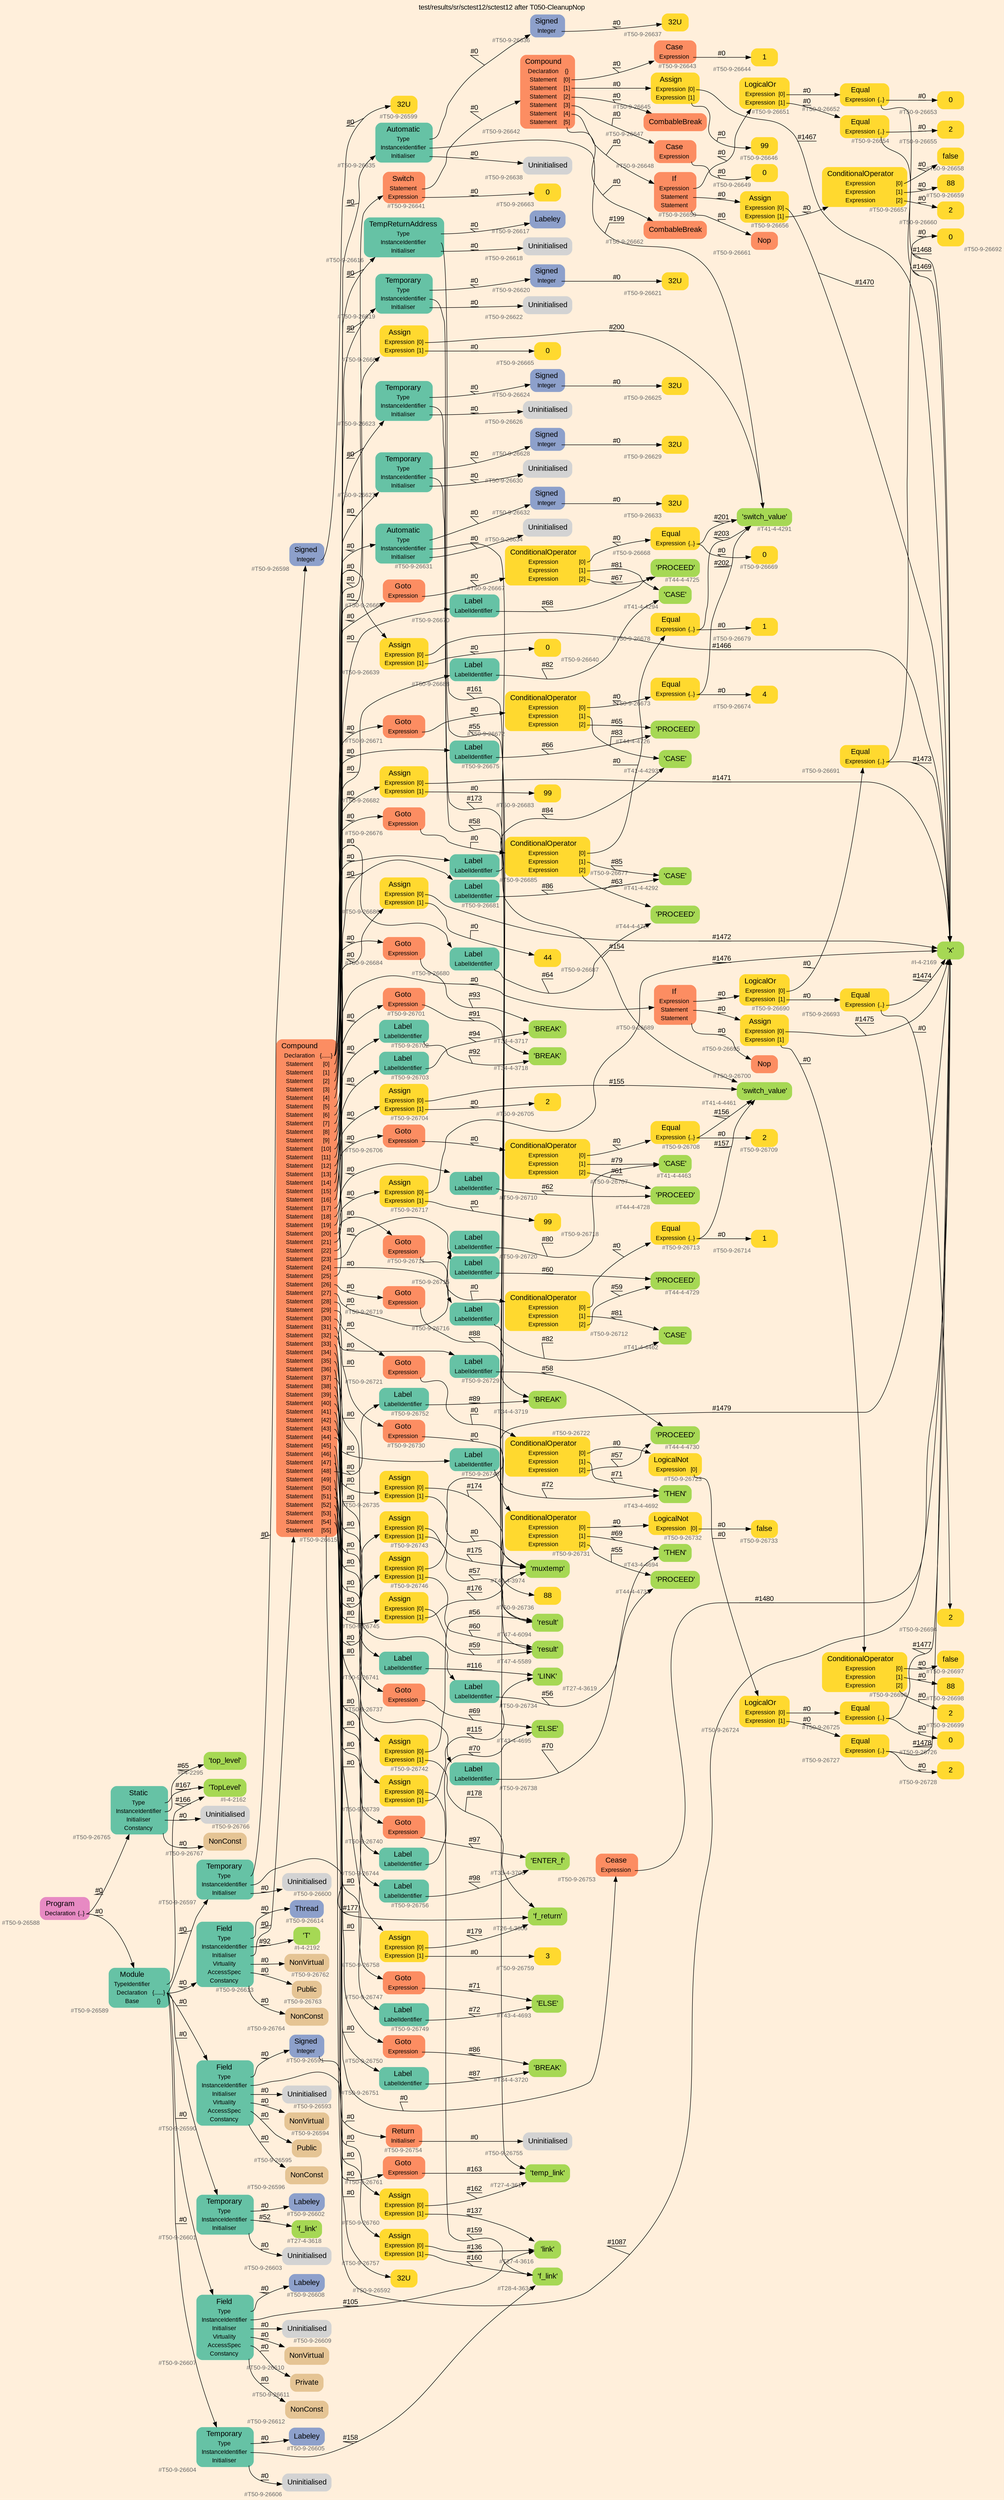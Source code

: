 digraph "test/results/sr/sctest12/sctest12 after T050-CleanupNop" {
label = "test/results/sr/sctest12/sctest12 after T050-CleanupNop"
labelloc = t
graph [
    rankdir = "LR"
    ranksep = 0.3
    bgcolor = antiquewhite1
    color = black
    fontcolor = black
    fontname = "Arial"
];
node [
    fontname = "Arial"
];
edge [
    fontname = "Arial"
];

// -------------------- node figure --------------------
// -------- block #T50-9-26588 ----------
"#T50-9-26588" [
    fillcolor = "/set28/4"
    xlabel = "#T50-9-26588"
    fontsize = "12"
    fontcolor = grey40
    shape = "plaintext"
    label = <<TABLE BORDER="0" CELLBORDER="0" CELLSPACING="0">
     <TR><TD><FONT COLOR="black" POINT-SIZE="15">Program</FONT></TD></TR>
     <TR><TD><FONT COLOR="black" POINT-SIZE="12">Declaration</FONT></TD><TD PORT="port0"><FONT COLOR="black" POINT-SIZE="12">{..}</FONT></TD></TR>
    </TABLE>>
    style = "rounded,filled"
];

// -------- block #T50-9-26589 ----------
"#T50-9-26589" [
    fillcolor = "/set28/1"
    xlabel = "#T50-9-26589"
    fontsize = "12"
    fontcolor = grey40
    shape = "plaintext"
    label = <<TABLE BORDER="0" CELLBORDER="0" CELLSPACING="0">
     <TR><TD><FONT COLOR="black" POINT-SIZE="15">Module</FONT></TD></TR>
     <TR><TD><FONT COLOR="black" POINT-SIZE="12">TypeIdentifier</FONT></TD><TD PORT="port0"></TD></TR>
     <TR><TD><FONT COLOR="black" POINT-SIZE="12">Declaration</FONT></TD><TD PORT="port1"><FONT COLOR="black" POINT-SIZE="12">{......}</FONT></TD></TR>
     <TR><TD><FONT COLOR="black" POINT-SIZE="12">Base</FONT></TD><TD PORT="port2"><FONT COLOR="black" POINT-SIZE="12">{}</FONT></TD></TR>
    </TABLE>>
    style = "rounded,filled"
];

// -------- block #I-4-2162 ----------
"#I-4-2162" [
    fillcolor = "/set28/5"
    xlabel = "#I-4-2162"
    fontsize = "12"
    fontcolor = grey40
    shape = "plaintext"
    label = <<TABLE BORDER="0" CELLBORDER="0" CELLSPACING="0">
     <TR><TD><FONT COLOR="black" POINT-SIZE="15">'TopLevel'</FONT></TD></TR>
    </TABLE>>
    style = "rounded,filled"
];

// -------- block #T50-9-26590 ----------
"#T50-9-26590" [
    fillcolor = "/set28/1"
    xlabel = "#T50-9-26590"
    fontsize = "12"
    fontcolor = grey40
    shape = "plaintext"
    label = <<TABLE BORDER="0" CELLBORDER="0" CELLSPACING="0">
     <TR><TD><FONT COLOR="black" POINT-SIZE="15">Field</FONT></TD></TR>
     <TR><TD><FONT COLOR="black" POINT-SIZE="12">Type</FONT></TD><TD PORT="port0"></TD></TR>
     <TR><TD><FONT COLOR="black" POINT-SIZE="12">InstanceIdentifier</FONT></TD><TD PORT="port1"></TD></TR>
     <TR><TD><FONT COLOR="black" POINT-SIZE="12">Initialiser</FONT></TD><TD PORT="port2"></TD></TR>
     <TR><TD><FONT COLOR="black" POINT-SIZE="12">Virtuality</FONT></TD><TD PORT="port3"></TD></TR>
     <TR><TD><FONT COLOR="black" POINT-SIZE="12">AccessSpec</FONT></TD><TD PORT="port4"></TD></TR>
     <TR><TD><FONT COLOR="black" POINT-SIZE="12">Constancy</FONT></TD><TD PORT="port5"></TD></TR>
    </TABLE>>
    style = "rounded,filled"
];

// -------- block #T50-9-26591 ----------
"#T50-9-26591" [
    fillcolor = "/set28/3"
    xlabel = "#T50-9-26591"
    fontsize = "12"
    fontcolor = grey40
    shape = "plaintext"
    label = <<TABLE BORDER="0" CELLBORDER="0" CELLSPACING="0">
     <TR><TD><FONT COLOR="black" POINT-SIZE="15">Signed</FONT></TD></TR>
     <TR><TD><FONT COLOR="black" POINT-SIZE="12">Integer</FONT></TD><TD PORT="port0"></TD></TR>
    </TABLE>>
    style = "rounded,filled"
];

// -------- block #T50-9-26592 ----------
"#T50-9-26592" [
    fillcolor = "/set28/6"
    xlabel = "#T50-9-26592"
    fontsize = "12"
    fontcolor = grey40
    shape = "plaintext"
    label = <<TABLE BORDER="0" CELLBORDER="0" CELLSPACING="0">
     <TR><TD><FONT COLOR="black" POINT-SIZE="15">32U</FONT></TD></TR>
    </TABLE>>
    style = "rounded,filled"
];

// -------- block #I-4-2169 ----------
"#I-4-2169" [
    fillcolor = "/set28/5"
    xlabel = "#I-4-2169"
    fontsize = "12"
    fontcolor = grey40
    shape = "plaintext"
    label = <<TABLE BORDER="0" CELLBORDER="0" CELLSPACING="0">
     <TR><TD><FONT COLOR="black" POINT-SIZE="15">'x'</FONT></TD></TR>
    </TABLE>>
    style = "rounded,filled"
];

// -------- block #T50-9-26593 ----------
"#T50-9-26593" [
    xlabel = "#T50-9-26593"
    fontsize = "12"
    fontcolor = grey40
    shape = "plaintext"
    label = <<TABLE BORDER="0" CELLBORDER="0" CELLSPACING="0">
     <TR><TD><FONT COLOR="black" POINT-SIZE="15">Uninitialised</FONT></TD></TR>
    </TABLE>>
    style = "rounded,filled"
];

// -------- block #T50-9-26594 ----------
"#T50-9-26594" [
    fillcolor = "/set28/7"
    xlabel = "#T50-9-26594"
    fontsize = "12"
    fontcolor = grey40
    shape = "plaintext"
    label = <<TABLE BORDER="0" CELLBORDER="0" CELLSPACING="0">
     <TR><TD><FONT COLOR="black" POINT-SIZE="15">NonVirtual</FONT></TD></TR>
    </TABLE>>
    style = "rounded,filled"
];

// -------- block #T50-9-26595 ----------
"#T50-9-26595" [
    fillcolor = "/set28/7"
    xlabel = "#T50-9-26595"
    fontsize = "12"
    fontcolor = grey40
    shape = "plaintext"
    label = <<TABLE BORDER="0" CELLBORDER="0" CELLSPACING="0">
     <TR><TD><FONT COLOR="black" POINT-SIZE="15">Public</FONT></TD></TR>
    </TABLE>>
    style = "rounded,filled"
];

// -------- block #T50-9-26596 ----------
"#T50-9-26596" [
    fillcolor = "/set28/7"
    xlabel = "#T50-9-26596"
    fontsize = "12"
    fontcolor = grey40
    shape = "plaintext"
    label = <<TABLE BORDER="0" CELLBORDER="0" CELLSPACING="0">
     <TR><TD><FONT COLOR="black" POINT-SIZE="15">NonConst</FONT></TD></TR>
    </TABLE>>
    style = "rounded,filled"
];

// -------- block #T50-9-26597 ----------
"#T50-9-26597" [
    fillcolor = "/set28/1"
    xlabel = "#T50-9-26597"
    fontsize = "12"
    fontcolor = grey40
    shape = "plaintext"
    label = <<TABLE BORDER="0" CELLBORDER="0" CELLSPACING="0">
     <TR><TD><FONT COLOR="black" POINT-SIZE="15">Temporary</FONT></TD></TR>
     <TR><TD><FONT COLOR="black" POINT-SIZE="12">Type</FONT></TD><TD PORT="port0"></TD></TR>
     <TR><TD><FONT COLOR="black" POINT-SIZE="12">InstanceIdentifier</FONT></TD><TD PORT="port1"></TD></TR>
     <TR><TD><FONT COLOR="black" POINT-SIZE="12">Initialiser</FONT></TD><TD PORT="port2"></TD></TR>
    </TABLE>>
    style = "rounded,filled"
];

// -------- block #T50-9-26598 ----------
"#T50-9-26598" [
    fillcolor = "/set28/3"
    xlabel = "#T50-9-26598"
    fontsize = "12"
    fontcolor = grey40
    shape = "plaintext"
    label = <<TABLE BORDER="0" CELLBORDER="0" CELLSPACING="0">
     <TR><TD><FONT COLOR="black" POINT-SIZE="15">Signed</FONT></TD></TR>
     <TR><TD><FONT COLOR="black" POINT-SIZE="12">Integer</FONT></TD><TD PORT="port0"></TD></TR>
    </TABLE>>
    style = "rounded,filled"
];

// -------- block #T50-9-26599 ----------
"#T50-9-26599" [
    fillcolor = "/set28/6"
    xlabel = "#T50-9-26599"
    fontsize = "12"
    fontcolor = grey40
    shape = "plaintext"
    label = <<TABLE BORDER="0" CELLBORDER="0" CELLSPACING="0">
     <TR><TD><FONT COLOR="black" POINT-SIZE="15">32U</FONT></TD></TR>
    </TABLE>>
    style = "rounded,filled"
];

// -------- block #T26-4-3606 ----------
"#T26-4-3606" [
    fillcolor = "/set28/5"
    xlabel = "#T26-4-3606"
    fontsize = "12"
    fontcolor = grey40
    shape = "plaintext"
    label = <<TABLE BORDER="0" CELLBORDER="0" CELLSPACING="0">
     <TR><TD><FONT COLOR="black" POINT-SIZE="15">'f_return'</FONT></TD></TR>
    </TABLE>>
    style = "rounded,filled"
];

// -------- block #T50-9-26600 ----------
"#T50-9-26600" [
    xlabel = "#T50-9-26600"
    fontsize = "12"
    fontcolor = grey40
    shape = "plaintext"
    label = <<TABLE BORDER="0" CELLBORDER="0" CELLSPACING="0">
     <TR><TD><FONT COLOR="black" POINT-SIZE="15">Uninitialised</FONT></TD></TR>
    </TABLE>>
    style = "rounded,filled"
];

// -------- block #T50-9-26601 ----------
"#T50-9-26601" [
    fillcolor = "/set28/1"
    xlabel = "#T50-9-26601"
    fontsize = "12"
    fontcolor = grey40
    shape = "plaintext"
    label = <<TABLE BORDER="0" CELLBORDER="0" CELLSPACING="0">
     <TR><TD><FONT COLOR="black" POINT-SIZE="15">Temporary</FONT></TD></TR>
     <TR><TD><FONT COLOR="black" POINT-SIZE="12">Type</FONT></TD><TD PORT="port0"></TD></TR>
     <TR><TD><FONT COLOR="black" POINT-SIZE="12">InstanceIdentifier</FONT></TD><TD PORT="port1"></TD></TR>
     <TR><TD><FONT COLOR="black" POINT-SIZE="12">Initialiser</FONT></TD><TD PORT="port2"></TD></TR>
    </TABLE>>
    style = "rounded,filled"
];

// -------- block #T50-9-26602 ----------
"#T50-9-26602" [
    fillcolor = "/set28/3"
    xlabel = "#T50-9-26602"
    fontsize = "12"
    fontcolor = grey40
    shape = "plaintext"
    label = <<TABLE BORDER="0" CELLBORDER="0" CELLSPACING="0">
     <TR><TD><FONT COLOR="black" POINT-SIZE="15">Labeley</FONT></TD></TR>
    </TABLE>>
    style = "rounded,filled"
];

// -------- block #T27-4-3618 ----------
"#T27-4-3618" [
    fillcolor = "/set28/5"
    xlabel = "#T27-4-3618"
    fontsize = "12"
    fontcolor = grey40
    shape = "plaintext"
    label = <<TABLE BORDER="0" CELLBORDER="0" CELLSPACING="0">
     <TR><TD><FONT COLOR="black" POINT-SIZE="15">'f_link'</FONT></TD></TR>
    </TABLE>>
    style = "rounded,filled"
];

// -------- block #T50-9-26603 ----------
"#T50-9-26603" [
    xlabel = "#T50-9-26603"
    fontsize = "12"
    fontcolor = grey40
    shape = "plaintext"
    label = <<TABLE BORDER="0" CELLBORDER="0" CELLSPACING="0">
     <TR><TD><FONT COLOR="black" POINT-SIZE="15">Uninitialised</FONT></TD></TR>
    </TABLE>>
    style = "rounded,filled"
];

// -------- block #T50-9-26604 ----------
"#T50-9-26604" [
    fillcolor = "/set28/1"
    xlabel = "#T50-9-26604"
    fontsize = "12"
    fontcolor = grey40
    shape = "plaintext"
    label = <<TABLE BORDER="0" CELLBORDER="0" CELLSPACING="0">
     <TR><TD><FONT COLOR="black" POINT-SIZE="15">Temporary</FONT></TD></TR>
     <TR><TD><FONT COLOR="black" POINT-SIZE="12">Type</FONT></TD><TD PORT="port0"></TD></TR>
     <TR><TD><FONT COLOR="black" POINT-SIZE="12">InstanceIdentifier</FONT></TD><TD PORT="port1"></TD></TR>
     <TR><TD><FONT COLOR="black" POINT-SIZE="12">Initialiser</FONT></TD><TD PORT="port2"></TD></TR>
    </TABLE>>
    style = "rounded,filled"
];

// -------- block #T50-9-26605 ----------
"#T50-9-26605" [
    fillcolor = "/set28/3"
    xlabel = "#T50-9-26605"
    fontsize = "12"
    fontcolor = grey40
    shape = "plaintext"
    label = <<TABLE BORDER="0" CELLBORDER="0" CELLSPACING="0">
     <TR><TD><FONT COLOR="black" POINT-SIZE="15">Labeley</FONT></TD></TR>
    </TABLE>>
    style = "rounded,filled"
];

// -------- block #T28-4-3634 ----------
"#T28-4-3634" [
    fillcolor = "/set28/5"
    xlabel = "#T28-4-3634"
    fontsize = "12"
    fontcolor = grey40
    shape = "plaintext"
    label = <<TABLE BORDER="0" CELLBORDER="0" CELLSPACING="0">
     <TR><TD><FONT COLOR="black" POINT-SIZE="15">'f_link'</FONT></TD></TR>
    </TABLE>>
    style = "rounded,filled"
];

// -------- block #T50-9-26606 ----------
"#T50-9-26606" [
    xlabel = "#T50-9-26606"
    fontsize = "12"
    fontcolor = grey40
    shape = "plaintext"
    label = <<TABLE BORDER="0" CELLBORDER="0" CELLSPACING="0">
     <TR><TD><FONT COLOR="black" POINT-SIZE="15">Uninitialised</FONT></TD></TR>
    </TABLE>>
    style = "rounded,filled"
];

// -------- block #T50-9-26607 ----------
"#T50-9-26607" [
    fillcolor = "/set28/1"
    xlabel = "#T50-9-26607"
    fontsize = "12"
    fontcolor = grey40
    shape = "plaintext"
    label = <<TABLE BORDER="0" CELLBORDER="0" CELLSPACING="0">
     <TR><TD><FONT COLOR="black" POINT-SIZE="15">Field</FONT></TD></TR>
     <TR><TD><FONT COLOR="black" POINT-SIZE="12">Type</FONT></TD><TD PORT="port0"></TD></TR>
     <TR><TD><FONT COLOR="black" POINT-SIZE="12">InstanceIdentifier</FONT></TD><TD PORT="port1"></TD></TR>
     <TR><TD><FONT COLOR="black" POINT-SIZE="12">Initialiser</FONT></TD><TD PORT="port2"></TD></TR>
     <TR><TD><FONT COLOR="black" POINT-SIZE="12">Virtuality</FONT></TD><TD PORT="port3"></TD></TR>
     <TR><TD><FONT COLOR="black" POINT-SIZE="12">AccessSpec</FONT></TD><TD PORT="port4"></TD></TR>
     <TR><TD><FONT COLOR="black" POINT-SIZE="12">Constancy</FONT></TD><TD PORT="port5"></TD></TR>
    </TABLE>>
    style = "rounded,filled"
];

// -------- block #T50-9-26608 ----------
"#T50-9-26608" [
    fillcolor = "/set28/3"
    xlabel = "#T50-9-26608"
    fontsize = "12"
    fontcolor = grey40
    shape = "plaintext"
    label = <<TABLE BORDER="0" CELLBORDER="0" CELLSPACING="0">
     <TR><TD><FONT COLOR="black" POINT-SIZE="15">Labeley</FONT></TD></TR>
    </TABLE>>
    style = "rounded,filled"
];

// -------- block #T27-4-3616 ----------
"#T27-4-3616" [
    fillcolor = "/set28/5"
    xlabel = "#T27-4-3616"
    fontsize = "12"
    fontcolor = grey40
    shape = "plaintext"
    label = <<TABLE BORDER="0" CELLBORDER="0" CELLSPACING="0">
     <TR><TD><FONT COLOR="black" POINT-SIZE="15">'link'</FONT></TD></TR>
    </TABLE>>
    style = "rounded,filled"
];

// -------- block #T50-9-26609 ----------
"#T50-9-26609" [
    xlabel = "#T50-9-26609"
    fontsize = "12"
    fontcolor = grey40
    shape = "plaintext"
    label = <<TABLE BORDER="0" CELLBORDER="0" CELLSPACING="0">
     <TR><TD><FONT COLOR="black" POINT-SIZE="15">Uninitialised</FONT></TD></TR>
    </TABLE>>
    style = "rounded,filled"
];

// -------- block #T50-9-26610 ----------
"#T50-9-26610" [
    fillcolor = "/set28/7"
    xlabel = "#T50-9-26610"
    fontsize = "12"
    fontcolor = grey40
    shape = "plaintext"
    label = <<TABLE BORDER="0" CELLBORDER="0" CELLSPACING="0">
     <TR><TD><FONT COLOR="black" POINT-SIZE="15">NonVirtual</FONT></TD></TR>
    </TABLE>>
    style = "rounded,filled"
];

// -------- block #T50-9-26611 ----------
"#T50-9-26611" [
    fillcolor = "/set28/7"
    xlabel = "#T50-9-26611"
    fontsize = "12"
    fontcolor = grey40
    shape = "plaintext"
    label = <<TABLE BORDER="0" CELLBORDER="0" CELLSPACING="0">
     <TR><TD><FONT COLOR="black" POINT-SIZE="15">Private</FONT></TD></TR>
    </TABLE>>
    style = "rounded,filled"
];

// -------- block #T50-9-26612 ----------
"#T50-9-26612" [
    fillcolor = "/set28/7"
    xlabel = "#T50-9-26612"
    fontsize = "12"
    fontcolor = grey40
    shape = "plaintext"
    label = <<TABLE BORDER="0" CELLBORDER="0" CELLSPACING="0">
     <TR><TD><FONT COLOR="black" POINT-SIZE="15">NonConst</FONT></TD></TR>
    </TABLE>>
    style = "rounded,filled"
];

// -------- block #T50-9-26613 ----------
"#T50-9-26613" [
    fillcolor = "/set28/1"
    xlabel = "#T50-9-26613"
    fontsize = "12"
    fontcolor = grey40
    shape = "plaintext"
    label = <<TABLE BORDER="0" CELLBORDER="0" CELLSPACING="0">
     <TR><TD><FONT COLOR="black" POINT-SIZE="15">Field</FONT></TD></TR>
     <TR><TD><FONT COLOR="black" POINT-SIZE="12">Type</FONT></TD><TD PORT="port0"></TD></TR>
     <TR><TD><FONT COLOR="black" POINT-SIZE="12">InstanceIdentifier</FONT></TD><TD PORT="port1"></TD></TR>
     <TR><TD><FONT COLOR="black" POINT-SIZE="12">Initialiser</FONT></TD><TD PORT="port2"></TD></TR>
     <TR><TD><FONT COLOR="black" POINT-SIZE="12">Virtuality</FONT></TD><TD PORT="port3"></TD></TR>
     <TR><TD><FONT COLOR="black" POINT-SIZE="12">AccessSpec</FONT></TD><TD PORT="port4"></TD></TR>
     <TR><TD><FONT COLOR="black" POINT-SIZE="12">Constancy</FONT></TD><TD PORT="port5"></TD></TR>
    </TABLE>>
    style = "rounded,filled"
];

// -------- block #T50-9-26614 ----------
"#T50-9-26614" [
    fillcolor = "/set28/3"
    xlabel = "#T50-9-26614"
    fontsize = "12"
    fontcolor = grey40
    shape = "plaintext"
    label = <<TABLE BORDER="0" CELLBORDER="0" CELLSPACING="0">
     <TR><TD><FONT COLOR="black" POINT-SIZE="15">Thread</FONT></TD></TR>
    </TABLE>>
    style = "rounded,filled"
];

// -------- block #I-4-2192 ----------
"#I-4-2192" [
    fillcolor = "/set28/5"
    xlabel = "#I-4-2192"
    fontsize = "12"
    fontcolor = grey40
    shape = "plaintext"
    label = <<TABLE BORDER="0" CELLBORDER="0" CELLSPACING="0">
     <TR><TD><FONT COLOR="black" POINT-SIZE="15">'T'</FONT></TD></TR>
    </TABLE>>
    style = "rounded,filled"
];

// -------- block #T50-9-26615 ----------
"#T50-9-26615" [
    fillcolor = "/set28/2"
    xlabel = "#T50-9-26615"
    fontsize = "12"
    fontcolor = grey40
    shape = "plaintext"
    label = <<TABLE BORDER="0" CELLBORDER="0" CELLSPACING="0">
     <TR><TD><FONT COLOR="black" POINT-SIZE="15">Compound</FONT></TD></TR>
     <TR><TD><FONT COLOR="black" POINT-SIZE="12">Declaration</FONT></TD><TD PORT="port0"><FONT COLOR="black" POINT-SIZE="12">{......}</FONT></TD></TR>
     <TR><TD><FONT COLOR="black" POINT-SIZE="12">Statement</FONT></TD><TD PORT="port1"><FONT COLOR="black" POINT-SIZE="12">[0]</FONT></TD></TR>
     <TR><TD><FONT COLOR="black" POINT-SIZE="12">Statement</FONT></TD><TD PORT="port2"><FONT COLOR="black" POINT-SIZE="12">[1]</FONT></TD></TR>
     <TR><TD><FONT COLOR="black" POINT-SIZE="12">Statement</FONT></TD><TD PORT="port3"><FONT COLOR="black" POINT-SIZE="12">[2]</FONT></TD></TR>
     <TR><TD><FONT COLOR="black" POINT-SIZE="12">Statement</FONT></TD><TD PORT="port4"><FONT COLOR="black" POINT-SIZE="12">[3]</FONT></TD></TR>
     <TR><TD><FONT COLOR="black" POINT-SIZE="12">Statement</FONT></TD><TD PORT="port5"><FONT COLOR="black" POINT-SIZE="12">[4]</FONT></TD></TR>
     <TR><TD><FONT COLOR="black" POINT-SIZE="12">Statement</FONT></TD><TD PORT="port6"><FONT COLOR="black" POINT-SIZE="12">[5]</FONT></TD></TR>
     <TR><TD><FONT COLOR="black" POINT-SIZE="12">Statement</FONT></TD><TD PORT="port7"><FONT COLOR="black" POINT-SIZE="12">[6]</FONT></TD></TR>
     <TR><TD><FONT COLOR="black" POINT-SIZE="12">Statement</FONT></TD><TD PORT="port8"><FONT COLOR="black" POINT-SIZE="12">[7]</FONT></TD></TR>
     <TR><TD><FONT COLOR="black" POINT-SIZE="12">Statement</FONT></TD><TD PORT="port9"><FONT COLOR="black" POINT-SIZE="12">[8]</FONT></TD></TR>
     <TR><TD><FONT COLOR="black" POINT-SIZE="12">Statement</FONT></TD><TD PORT="port10"><FONT COLOR="black" POINT-SIZE="12">[9]</FONT></TD></TR>
     <TR><TD><FONT COLOR="black" POINT-SIZE="12">Statement</FONT></TD><TD PORT="port11"><FONT COLOR="black" POINT-SIZE="12">[10]</FONT></TD></TR>
     <TR><TD><FONT COLOR="black" POINT-SIZE="12">Statement</FONT></TD><TD PORT="port12"><FONT COLOR="black" POINT-SIZE="12">[11]</FONT></TD></TR>
     <TR><TD><FONT COLOR="black" POINT-SIZE="12">Statement</FONT></TD><TD PORT="port13"><FONT COLOR="black" POINT-SIZE="12">[12]</FONT></TD></TR>
     <TR><TD><FONT COLOR="black" POINT-SIZE="12">Statement</FONT></TD><TD PORT="port14"><FONT COLOR="black" POINT-SIZE="12">[13]</FONT></TD></TR>
     <TR><TD><FONT COLOR="black" POINT-SIZE="12">Statement</FONT></TD><TD PORT="port15"><FONT COLOR="black" POINT-SIZE="12">[14]</FONT></TD></TR>
     <TR><TD><FONT COLOR="black" POINT-SIZE="12">Statement</FONT></TD><TD PORT="port16"><FONT COLOR="black" POINT-SIZE="12">[15]</FONT></TD></TR>
     <TR><TD><FONT COLOR="black" POINT-SIZE="12">Statement</FONT></TD><TD PORT="port17"><FONT COLOR="black" POINT-SIZE="12">[16]</FONT></TD></TR>
     <TR><TD><FONT COLOR="black" POINT-SIZE="12">Statement</FONT></TD><TD PORT="port18"><FONT COLOR="black" POINT-SIZE="12">[17]</FONT></TD></TR>
     <TR><TD><FONT COLOR="black" POINT-SIZE="12">Statement</FONT></TD><TD PORT="port19"><FONT COLOR="black" POINT-SIZE="12">[18]</FONT></TD></TR>
     <TR><TD><FONT COLOR="black" POINT-SIZE="12">Statement</FONT></TD><TD PORT="port20"><FONT COLOR="black" POINT-SIZE="12">[19]</FONT></TD></TR>
     <TR><TD><FONT COLOR="black" POINT-SIZE="12">Statement</FONT></TD><TD PORT="port21"><FONT COLOR="black" POINT-SIZE="12">[20]</FONT></TD></TR>
     <TR><TD><FONT COLOR="black" POINT-SIZE="12">Statement</FONT></TD><TD PORT="port22"><FONT COLOR="black" POINT-SIZE="12">[21]</FONT></TD></TR>
     <TR><TD><FONT COLOR="black" POINT-SIZE="12">Statement</FONT></TD><TD PORT="port23"><FONT COLOR="black" POINT-SIZE="12">[22]</FONT></TD></TR>
     <TR><TD><FONT COLOR="black" POINT-SIZE="12">Statement</FONT></TD><TD PORT="port24"><FONT COLOR="black" POINT-SIZE="12">[23]</FONT></TD></TR>
     <TR><TD><FONT COLOR="black" POINT-SIZE="12">Statement</FONT></TD><TD PORT="port25"><FONT COLOR="black" POINT-SIZE="12">[24]</FONT></TD></TR>
     <TR><TD><FONT COLOR="black" POINT-SIZE="12">Statement</FONT></TD><TD PORT="port26"><FONT COLOR="black" POINT-SIZE="12">[25]</FONT></TD></TR>
     <TR><TD><FONT COLOR="black" POINT-SIZE="12">Statement</FONT></TD><TD PORT="port27"><FONT COLOR="black" POINT-SIZE="12">[26]</FONT></TD></TR>
     <TR><TD><FONT COLOR="black" POINT-SIZE="12">Statement</FONT></TD><TD PORT="port28"><FONT COLOR="black" POINT-SIZE="12">[27]</FONT></TD></TR>
     <TR><TD><FONT COLOR="black" POINT-SIZE="12">Statement</FONT></TD><TD PORT="port29"><FONT COLOR="black" POINT-SIZE="12">[28]</FONT></TD></TR>
     <TR><TD><FONT COLOR="black" POINT-SIZE="12">Statement</FONT></TD><TD PORT="port30"><FONT COLOR="black" POINT-SIZE="12">[29]</FONT></TD></TR>
     <TR><TD><FONT COLOR="black" POINT-SIZE="12">Statement</FONT></TD><TD PORT="port31"><FONT COLOR="black" POINT-SIZE="12">[30]</FONT></TD></TR>
     <TR><TD><FONT COLOR="black" POINT-SIZE="12">Statement</FONT></TD><TD PORT="port32"><FONT COLOR="black" POINT-SIZE="12">[31]</FONT></TD></TR>
     <TR><TD><FONT COLOR="black" POINT-SIZE="12">Statement</FONT></TD><TD PORT="port33"><FONT COLOR="black" POINT-SIZE="12">[32]</FONT></TD></TR>
     <TR><TD><FONT COLOR="black" POINT-SIZE="12">Statement</FONT></TD><TD PORT="port34"><FONT COLOR="black" POINT-SIZE="12">[33]</FONT></TD></TR>
     <TR><TD><FONT COLOR="black" POINT-SIZE="12">Statement</FONT></TD><TD PORT="port35"><FONT COLOR="black" POINT-SIZE="12">[34]</FONT></TD></TR>
     <TR><TD><FONT COLOR="black" POINT-SIZE="12">Statement</FONT></TD><TD PORT="port36"><FONT COLOR="black" POINT-SIZE="12">[35]</FONT></TD></TR>
     <TR><TD><FONT COLOR="black" POINT-SIZE="12">Statement</FONT></TD><TD PORT="port37"><FONT COLOR="black" POINT-SIZE="12">[36]</FONT></TD></TR>
     <TR><TD><FONT COLOR="black" POINT-SIZE="12">Statement</FONT></TD><TD PORT="port38"><FONT COLOR="black" POINT-SIZE="12">[37]</FONT></TD></TR>
     <TR><TD><FONT COLOR="black" POINT-SIZE="12">Statement</FONT></TD><TD PORT="port39"><FONT COLOR="black" POINT-SIZE="12">[38]</FONT></TD></TR>
     <TR><TD><FONT COLOR="black" POINT-SIZE="12">Statement</FONT></TD><TD PORT="port40"><FONT COLOR="black" POINT-SIZE="12">[39]</FONT></TD></TR>
     <TR><TD><FONT COLOR="black" POINT-SIZE="12">Statement</FONT></TD><TD PORT="port41"><FONT COLOR="black" POINT-SIZE="12">[40]</FONT></TD></TR>
     <TR><TD><FONT COLOR="black" POINT-SIZE="12">Statement</FONT></TD><TD PORT="port42"><FONT COLOR="black" POINT-SIZE="12">[41]</FONT></TD></TR>
     <TR><TD><FONT COLOR="black" POINT-SIZE="12">Statement</FONT></TD><TD PORT="port43"><FONT COLOR="black" POINT-SIZE="12">[42]</FONT></TD></TR>
     <TR><TD><FONT COLOR="black" POINT-SIZE="12">Statement</FONT></TD><TD PORT="port44"><FONT COLOR="black" POINT-SIZE="12">[43]</FONT></TD></TR>
     <TR><TD><FONT COLOR="black" POINT-SIZE="12">Statement</FONT></TD><TD PORT="port45"><FONT COLOR="black" POINT-SIZE="12">[44]</FONT></TD></TR>
     <TR><TD><FONT COLOR="black" POINT-SIZE="12">Statement</FONT></TD><TD PORT="port46"><FONT COLOR="black" POINT-SIZE="12">[45]</FONT></TD></TR>
     <TR><TD><FONT COLOR="black" POINT-SIZE="12">Statement</FONT></TD><TD PORT="port47"><FONT COLOR="black" POINT-SIZE="12">[46]</FONT></TD></TR>
     <TR><TD><FONT COLOR="black" POINT-SIZE="12">Statement</FONT></TD><TD PORT="port48"><FONT COLOR="black" POINT-SIZE="12">[47]</FONT></TD></TR>
     <TR><TD><FONT COLOR="black" POINT-SIZE="12">Statement</FONT></TD><TD PORT="port49"><FONT COLOR="black" POINT-SIZE="12">[48]</FONT></TD></TR>
     <TR><TD><FONT COLOR="black" POINT-SIZE="12">Statement</FONT></TD><TD PORT="port50"><FONT COLOR="black" POINT-SIZE="12">[49]</FONT></TD></TR>
     <TR><TD><FONT COLOR="black" POINT-SIZE="12">Statement</FONT></TD><TD PORT="port51"><FONT COLOR="black" POINT-SIZE="12">[50]</FONT></TD></TR>
     <TR><TD><FONT COLOR="black" POINT-SIZE="12">Statement</FONT></TD><TD PORT="port52"><FONT COLOR="black" POINT-SIZE="12">[51]</FONT></TD></TR>
     <TR><TD><FONT COLOR="black" POINT-SIZE="12">Statement</FONT></TD><TD PORT="port53"><FONT COLOR="black" POINT-SIZE="12">[52]</FONT></TD></TR>
     <TR><TD><FONT COLOR="black" POINT-SIZE="12">Statement</FONT></TD><TD PORT="port54"><FONT COLOR="black" POINT-SIZE="12">[53]</FONT></TD></TR>
     <TR><TD><FONT COLOR="black" POINT-SIZE="12">Statement</FONT></TD><TD PORT="port55"><FONT COLOR="black" POINT-SIZE="12">[54]</FONT></TD></TR>
     <TR><TD><FONT COLOR="black" POINT-SIZE="12">Statement</FONT></TD><TD PORT="port56"><FONT COLOR="black" POINT-SIZE="12">[55]</FONT></TD></TR>
    </TABLE>>
    style = "rounded,filled"
];

// -------- block #T50-9-26616 ----------
"#T50-9-26616" [
    fillcolor = "/set28/1"
    xlabel = "#T50-9-26616"
    fontsize = "12"
    fontcolor = grey40
    shape = "plaintext"
    label = <<TABLE BORDER="0" CELLBORDER="0" CELLSPACING="0">
     <TR><TD><FONT COLOR="black" POINT-SIZE="15">TempReturnAddress</FONT></TD></TR>
     <TR><TD><FONT COLOR="black" POINT-SIZE="12">Type</FONT></TD><TD PORT="port0"></TD></TR>
     <TR><TD><FONT COLOR="black" POINT-SIZE="12">InstanceIdentifier</FONT></TD><TD PORT="port1"></TD></TR>
     <TR><TD><FONT COLOR="black" POINT-SIZE="12">Initialiser</FONT></TD><TD PORT="port2"></TD></TR>
    </TABLE>>
    style = "rounded,filled"
];

// -------- block #T50-9-26617 ----------
"#T50-9-26617" [
    fillcolor = "/set28/3"
    xlabel = "#T50-9-26617"
    fontsize = "12"
    fontcolor = grey40
    shape = "plaintext"
    label = <<TABLE BORDER="0" CELLBORDER="0" CELLSPACING="0">
     <TR><TD><FONT COLOR="black" POINT-SIZE="15">Labeley</FONT></TD></TR>
    </TABLE>>
    style = "rounded,filled"
];

// -------- block #T27-4-3617 ----------
"#T27-4-3617" [
    fillcolor = "/set28/5"
    xlabel = "#T27-4-3617"
    fontsize = "12"
    fontcolor = grey40
    shape = "plaintext"
    label = <<TABLE BORDER="0" CELLBORDER="0" CELLSPACING="0">
     <TR><TD><FONT COLOR="black" POINT-SIZE="15">'temp_link'</FONT></TD></TR>
    </TABLE>>
    style = "rounded,filled"
];

// -------- block #T50-9-26618 ----------
"#T50-9-26618" [
    xlabel = "#T50-9-26618"
    fontsize = "12"
    fontcolor = grey40
    shape = "plaintext"
    label = <<TABLE BORDER="0" CELLBORDER="0" CELLSPACING="0">
     <TR><TD><FONT COLOR="black" POINT-SIZE="15">Uninitialised</FONT></TD></TR>
    </TABLE>>
    style = "rounded,filled"
];

// -------- block #T50-9-26619 ----------
"#T50-9-26619" [
    fillcolor = "/set28/1"
    xlabel = "#T50-9-26619"
    fontsize = "12"
    fontcolor = grey40
    shape = "plaintext"
    label = <<TABLE BORDER="0" CELLBORDER="0" CELLSPACING="0">
     <TR><TD><FONT COLOR="black" POINT-SIZE="15">Temporary</FONT></TD></TR>
     <TR><TD><FONT COLOR="black" POINT-SIZE="12">Type</FONT></TD><TD PORT="port0"></TD></TR>
     <TR><TD><FONT COLOR="black" POINT-SIZE="12">InstanceIdentifier</FONT></TD><TD PORT="port1"></TD></TR>
     <TR><TD><FONT COLOR="black" POINT-SIZE="12">Initialiser</FONT></TD><TD PORT="port2"></TD></TR>
    </TABLE>>
    style = "rounded,filled"
];

// -------- block #T50-9-26620 ----------
"#T50-9-26620" [
    fillcolor = "/set28/3"
    xlabel = "#T50-9-26620"
    fontsize = "12"
    fontcolor = grey40
    shape = "plaintext"
    label = <<TABLE BORDER="0" CELLBORDER="0" CELLSPACING="0">
     <TR><TD><FONT COLOR="black" POINT-SIZE="15">Signed</FONT></TD></TR>
     <TR><TD><FONT COLOR="black" POINT-SIZE="12">Integer</FONT></TD><TD PORT="port0"></TD></TR>
    </TABLE>>
    style = "rounded,filled"
];

// -------- block #T50-9-26621 ----------
"#T50-9-26621" [
    fillcolor = "/set28/6"
    xlabel = "#T50-9-26621"
    fontsize = "12"
    fontcolor = grey40
    shape = "plaintext"
    label = <<TABLE BORDER="0" CELLBORDER="0" CELLSPACING="0">
     <TR><TD><FONT COLOR="black" POINT-SIZE="15">32U</FONT></TD></TR>
    </TABLE>>
    style = "rounded,filled"
];

// -------- block #T47-4-6094 ----------
"#T47-4-6094" [
    fillcolor = "/set28/5"
    xlabel = "#T47-4-6094"
    fontsize = "12"
    fontcolor = grey40
    shape = "plaintext"
    label = <<TABLE BORDER="0" CELLBORDER="0" CELLSPACING="0">
     <TR><TD><FONT COLOR="black" POINT-SIZE="15">'result'</FONT></TD></TR>
    </TABLE>>
    style = "rounded,filled"
];

// -------- block #T50-9-26622 ----------
"#T50-9-26622" [
    xlabel = "#T50-9-26622"
    fontsize = "12"
    fontcolor = grey40
    shape = "plaintext"
    label = <<TABLE BORDER="0" CELLBORDER="0" CELLSPACING="0">
     <TR><TD><FONT COLOR="black" POINT-SIZE="15">Uninitialised</FONT></TD></TR>
    </TABLE>>
    style = "rounded,filled"
];

// -------- block #T50-9-26623 ----------
"#T50-9-26623" [
    fillcolor = "/set28/1"
    xlabel = "#T50-9-26623"
    fontsize = "12"
    fontcolor = grey40
    shape = "plaintext"
    label = <<TABLE BORDER="0" CELLBORDER="0" CELLSPACING="0">
     <TR><TD><FONT COLOR="black" POINT-SIZE="15">Temporary</FONT></TD></TR>
     <TR><TD><FONT COLOR="black" POINT-SIZE="12">Type</FONT></TD><TD PORT="port0"></TD></TR>
     <TR><TD><FONT COLOR="black" POINT-SIZE="12">InstanceIdentifier</FONT></TD><TD PORT="port1"></TD></TR>
     <TR><TD><FONT COLOR="black" POINT-SIZE="12">Initialiser</FONT></TD><TD PORT="port2"></TD></TR>
    </TABLE>>
    style = "rounded,filled"
];

// -------- block #T50-9-26624 ----------
"#T50-9-26624" [
    fillcolor = "/set28/3"
    xlabel = "#T50-9-26624"
    fontsize = "12"
    fontcolor = grey40
    shape = "plaintext"
    label = <<TABLE BORDER="0" CELLBORDER="0" CELLSPACING="0">
     <TR><TD><FONT COLOR="black" POINT-SIZE="15">Signed</FONT></TD></TR>
     <TR><TD><FONT COLOR="black" POINT-SIZE="12">Integer</FONT></TD><TD PORT="port0"></TD></TR>
    </TABLE>>
    style = "rounded,filled"
];

// -------- block #T50-9-26625 ----------
"#T50-9-26625" [
    fillcolor = "/set28/6"
    xlabel = "#T50-9-26625"
    fontsize = "12"
    fontcolor = grey40
    shape = "plaintext"
    label = <<TABLE BORDER="0" CELLBORDER="0" CELLSPACING="0">
     <TR><TD><FONT COLOR="black" POINT-SIZE="15">32U</FONT></TD></TR>
    </TABLE>>
    style = "rounded,filled"
];

// -------- block #T40-4-3974 ----------
"#T40-4-3974" [
    fillcolor = "/set28/5"
    xlabel = "#T40-4-3974"
    fontsize = "12"
    fontcolor = grey40
    shape = "plaintext"
    label = <<TABLE BORDER="0" CELLBORDER="0" CELLSPACING="0">
     <TR><TD><FONT COLOR="black" POINT-SIZE="15">'muxtemp'</FONT></TD></TR>
    </TABLE>>
    style = "rounded,filled"
];

// -------- block #T50-9-26626 ----------
"#T50-9-26626" [
    xlabel = "#T50-9-26626"
    fontsize = "12"
    fontcolor = grey40
    shape = "plaintext"
    label = <<TABLE BORDER="0" CELLBORDER="0" CELLSPACING="0">
     <TR><TD><FONT COLOR="black" POINT-SIZE="15">Uninitialised</FONT></TD></TR>
    </TABLE>>
    style = "rounded,filled"
];

// -------- block #T50-9-26627 ----------
"#T50-9-26627" [
    fillcolor = "/set28/1"
    xlabel = "#T50-9-26627"
    fontsize = "12"
    fontcolor = grey40
    shape = "plaintext"
    label = <<TABLE BORDER="0" CELLBORDER="0" CELLSPACING="0">
     <TR><TD><FONT COLOR="black" POINT-SIZE="15">Temporary</FONT></TD></TR>
     <TR><TD><FONT COLOR="black" POINT-SIZE="12">Type</FONT></TD><TD PORT="port0"></TD></TR>
     <TR><TD><FONT COLOR="black" POINT-SIZE="12">InstanceIdentifier</FONT></TD><TD PORT="port1"></TD></TR>
     <TR><TD><FONT COLOR="black" POINT-SIZE="12">Initialiser</FONT></TD><TD PORT="port2"></TD></TR>
    </TABLE>>
    style = "rounded,filled"
];

// -------- block #T50-9-26628 ----------
"#T50-9-26628" [
    fillcolor = "/set28/3"
    xlabel = "#T50-9-26628"
    fontsize = "12"
    fontcolor = grey40
    shape = "plaintext"
    label = <<TABLE BORDER="0" CELLBORDER="0" CELLSPACING="0">
     <TR><TD><FONT COLOR="black" POINT-SIZE="15">Signed</FONT></TD></TR>
     <TR><TD><FONT COLOR="black" POINT-SIZE="12">Integer</FONT></TD><TD PORT="port0"></TD></TR>
    </TABLE>>
    style = "rounded,filled"
];

// -------- block #T50-9-26629 ----------
"#T50-9-26629" [
    fillcolor = "/set28/6"
    xlabel = "#T50-9-26629"
    fontsize = "12"
    fontcolor = grey40
    shape = "plaintext"
    label = <<TABLE BORDER="0" CELLBORDER="0" CELLSPACING="0">
     <TR><TD><FONT COLOR="black" POINT-SIZE="15">32U</FONT></TD></TR>
    </TABLE>>
    style = "rounded,filled"
];

// -------- block #T47-4-5589 ----------
"#T47-4-5589" [
    fillcolor = "/set28/5"
    xlabel = "#T47-4-5589"
    fontsize = "12"
    fontcolor = grey40
    shape = "plaintext"
    label = <<TABLE BORDER="0" CELLBORDER="0" CELLSPACING="0">
     <TR><TD><FONT COLOR="black" POINT-SIZE="15">'result'</FONT></TD></TR>
    </TABLE>>
    style = "rounded,filled"
];

// -------- block #T50-9-26630 ----------
"#T50-9-26630" [
    xlabel = "#T50-9-26630"
    fontsize = "12"
    fontcolor = grey40
    shape = "plaintext"
    label = <<TABLE BORDER="0" CELLBORDER="0" CELLSPACING="0">
     <TR><TD><FONT COLOR="black" POINT-SIZE="15">Uninitialised</FONT></TD></TR>
    </TABLE>>
    style = "rounded,filled"
];

// -------- block #T50-9-26631 ----------
"#T50-9-26631" [
    fillcolor = "/set28/1"
    xlabel = "#T50-9-26631"
    fontsize = "12"
    fontcolor = grey40
    shape = "plaintext"
    label = <<TABLE BORDER="0" CELLBORDER="0" CELLSPACING="0">
     <TR><TD><FONT COLOR="black" POINT-SIZE="15">Automatic</FONT></TD></TR>
     <TR><TD><FONT COLOR="black" POINT-SIZE="12">Type</FONT></TD><TD PORT="port0"></TD></TR>
     <TR><TD><FONT COLOR="black" POINT-SIZE="12">InstanceIdentifier</FONT></TD><TD PORT="port1"></TD></TR>
     <TR><TD><FONT COLOR="black" POINT-SIZE="12">Initialiser</FONT></TD><TD PORT="port2"></TD></TR>
    </TABLE>>
    style = "rounded,filled"
];

// -------- block #T50-9-26632 ----------
"#T50-9-26632" [
    fillcolor = "/set28/3"
    xlabel = "#T50-9-26632"
    fontsize = "12"
    fontcolor = grey40
    shape = "plaintext"
    label = <<TABLE BORDER="0" CELLBORDER="0" CELLSPACING="0">
     <TR><TD><FONT COLOR="black" POINT-SIZE="15">Signed</FONT></TD></TR>
     <TR><TD><FONT COLOR="black" POINT-SIZE="12">Integer</FONT></TD><TD PORT="port0"></TD></TR>
    </TABLE>>
    style = "rounded,filled"
];

// -------- block #T50-9-26633 ----------
"#T50-9-26633" [
    fillcolor = "/set28/6"
    xlabel = "#T50-9-26633"
    fontsize = "12"
    fontcolor = grey40
    shape = "plaintext"
    label = <<TABLE BORDER="0" CELLBORDER="0" CELLSPACING="0">
     <TR><TD><FONT COLOR="black" POINT-SIZE="15">32U</FONT></TD></TR>
    </TABLE>>
    style = "rounded,filled"
];

// -------- block #T41-4-4461 ----------
"#T41-4-4461" [
    fillcolor = "/set28/5"
    xlabel = "#T41-4-4461"
    fontsize = "12"
    fontcolor = grey40
    shape = "plaintext"
    label = <<TABLE BORDER="0" CELLBORDER="0" CELLSPACING="0">
     <TR><TD><FONT COLOR="black" POINT-SIZE="15">'switch_value'</FONT></TD></TR>
    </TABLE>>
    style = "rounded,filled"
];

// -------- block #T50-9-26634 ----------
"#T50-9-26634" [
    xlabel = "#T50-9-26634"
    fontsize = "12"
    fontcolor = grey40
    shape = "plaintext"
    label = <<TABLE BORDER="0" CELLBORDER="0" CELLSPACING="0">
     <TR><TD><FONT COLOR="black" POINT-SIZE="15">Uninitialised</FONT></TD></TR>
    </TABLE>>
    style = "rounded,filled"
];

// -------- block #T50-9-26635 ----------
"#T50-9-26635" [
    fillcolor = "/set28/1"
    xlabel = "#T50-9-26635"
    fontsize = "12"
    fontcolor = grey40
    shape = "plaintext"
    label = <<TABLE BORDER="0" CELLBORDER="0" CELLSPACING="0">
     <TR><TD><FONT COLOR="black" POINT-SIZE="15">Automatic</FONT></TD></TR>
     <TR><TD><FONT COLOR="black" POINT-SIZE="12">Type</FONT></TD><TD PORT="port0"></TD></TR>
     <TR><TD><FONT COLOR="black" POINT-SIZE="12">InstanceIdentifier</FONT></TD><TD PORT="port1"></TD></TR>
     <TR><TD><FONT COLOR="black" POINT-SIZE="12">Initialiser</FONT></TD><TD PORT="port2"></TD></TR>
    </TABLE>>
    style = "rounded,filled"
];

// -------- block #T50-9-26636 ----------
"#T50-9-26636" [
    fillcolor = "/set28/3"
    xlabel = "#T50-9-26636"
    fontsize = "12"
    fontcolor = grey40
    shape = "plaintext"
    label = <<TABLE BORDER="0" CELLBORDER="0" CELLSPACING="0">
     <TR><TD><FONT COLOR="black" POINT-SIZE="15">Signed</FONT></TD></TR>
     <TR><TD><FONT COLOR="black" POINT-SIZE="12">Integer</FONT></TD><TD PORT="port0"></TD></TR>
    </TABLE>>
    style = "rounded,filled"
];

// -------- block #T50-9-26637 ----------
"#T50-9-26637" [
    fillcolor = "/set28/6"
    xlabel = "#T50-9-26637"
    fontsize = "12"
    fontcolor = grey40
    shape = "plaintext"
    label = <<TABLE BORDER="0" CELLBORDER="0" CELLSPACING="0">
     <TR><TD><FONT COLOR="black" POINT-SIZE="15">32U</FONT></TD></TR>
    </TABLE>>
    style = "rounded,filled"
];

// -------- block #T41-4-4291 ----------
"#T41-4-4291" [
    fillcolor = "/set28/5"
    xlabel = "#T41-4-4291"
    fontsize = "12"
    fontcolor = grey40
    shape = "plaintext"
    label = <<TABLE BORDER="0" CELLBORDER="0" CELLSPACING="0">
     <TR><TD><FONT COLOR="black" POINT-SIZE="15">'switch_value'</FONT></TD></TR>
    </TABLE>>
    style = "rounded,filled"
];

// -------- block #T50-9-26638 ----------
"#T50-9-26638" [
    xlabel = "#T50-9-26638"
    fontsize = "12"
    fontcolor = grey40
    shape = "plaintext"
    label = <<TABLE BORDER="0" CELLBORDER="0" CELLSPACING="0">
     <TR><TD><FONT COLOR="black" POINT-SIZE="15">Uninitialised</FONT></TD></TR>
    </TABLE>>
    style = "rounded,filled"
];

// -------- block #T50-9-26639 ----------
"#T50-9-26639" [
    fillcolor = "/set28/6"
    xlabel = "#T50-9-26639"
    fontsize = "12"
    fontcolor = grey40
    shape = "plaintext"
    label = <<TABLE BORDER="0" CELLBORDER="0" CELLSPACING="0">
     <TR><TD><FONT COLOR="black" POINT-SIZE="15">Assign</FONT></TD></TR>
     <TR><TD><FONT COLOR="black" POINT-SIZE="12">Expression</FONT></TD><TD PORT="port0"><FONT COLOR="black" POINT-SIZE="12">[0]</FONT></TD></TR>
     <TR><TD><FONT COLOR="black" POINT-SIZE="12">Expression</FONT></TD><TD PORT="port1"><FONT COLOR="black" POINT-SIZE="12">[1]</FONT></TD></TR>
    </TABLE>>
    style = "rounded,filled"
];

// -------- block #T50-9-26640 ----------
"#T50-9-26640" [
    fillcolor = "/set28/6"
    xlabel = "#T50-9-26640"
    fontsize = "12"
    fontcolor = grey40
    shape = "plaintext"
    label = <<TABLE BORDER="0" CELLBORDER="0" CELLSPACING="0">
     <TR><TD><FONT COLOR="black" POINT-SIZE="15">0</FONT></TD></TR>
    </TABLE>>
    style = "rounded,filled"
];

// -------- block #T50-9-26641 ----------
"#T50-9-26641" [
    fillcolor = "/set28/2"
    xlabel = "#T50-9-26641"
    fontsize = "12"
    fontcolor = grey40
    shape = "plaintext"
    label = <<TABLE BORDER="0" CELLBORDER="0" CELLSPACING="0">
     <TR><TD><FONT COLOR="black" POINT-SIZE="15">Switch</FONT></TD></TR>
     <TR><TD><FONT COLOR="black" POINT-SIZE="12">Statement</FONT></TD><TD PORT="port0"></TD></TR>
     <TR><TD><FONT COLOR="black" POINT-SIZE="12">Expression</FONT></TD><TD PORT="port1"></TD></TR>
    </TABLE>>
    style = "rounded,filled"
];

// -------- block #T50-9-26642 ----------
"#T50-9-26642" [
    fillcolor = "/set28/2"
    xlabel = "#T50-9-26642"
    fontsize = "12"
    fontcolor = grey40
    shape = "plaintext"
    label = <<TABLE BORDER="0" CELLBORDER="0" CELLSPACING="0">
     <TR><TD><FONT COLOR="black" POINT-SIZE="15">Compound</FONT></TD></TR>
     <TR><TD><FONT COLOR="black" POINT-SIZE="12">Declaration</FONT></TD><TD PORT="port0"><FONT COLOR="black" POINT-SIZE="12">{}</FONT></TD></TR>
     <TR><TD><FONT COLOR="black" POINT-SIZE="12">Statement</FONT></TD><TD PORT="port1"><FONT COLOR="black" POINT-SIZE="12">[0]</FONT></TD></TR>
     <TR><TD><FONT COLOR="black" POINT-SIZE="12">Statement</FONT></TD><TD PORT="port2"><FONT COLOR="black" POINT-SIZE="12">[1]</FONT></TD></TR>
     <TR><TD><FONT COLOR="black" POINT-SIZE="12">Statement</FONT></TD><TD PORT="port3"><FONT COLOR="black" POINT-SIZE="12">[2]</FONT></TD></TR>
     <TR><TD><FONT COLOR="black" POINT-SIZE="12">Statement</FONT></TD><TD PORT="port4"><FONT COLOR="black" POINT-SIZE="12">[3]</FONT></TD></TR>
     <TR><TD><FONT COLOR="black" POINT-SIZE="12">Statement</FONT></TD><TD PORT="port5"><FONT COLOR="black" POINT-SIZE="12">[4]</FONT></TD></TR>
     <TR><TD><FONT COLOR="black" POINT-SIZE="12">Statement</FONT></TD><TD PORT="port6"><FONT COLOR="black" POINT-SIZE="12">[5]</FONT></TD></TR>
    </TABLE>>
    style = "rounded,filled"
];

// -------- block #T50-9-26643 ----------
"#T50-9-26643" [
    fillcolor = "/set28/2"
    xlabel = "#T50-9-26643"
    fontsize = "12"
    fontcolor = grey40
    shape = "plaintext"
    label = <<TABLE BORDER="0" CELLBORDER="0" CELLSPACING="0">
     <TR><TD><FONT COLOR="black" POINT-SIZE="15">Case</FONT></TD></TR>
     <TR><TD><FONT COLOR="black" POINT-SIZE="12">Expression</FONT></TD><TD PORT="port0"></TD></TR>
    </TABLE>>
    style = "rounded,filled"
];

// -------- block #T50-9-26644 ----------
"#T50-9-26644" [
    fillcolor = "/set28/6"
    xlabel = "#T50-9-26644"
    fontsize = "12"
    fontcolor = grey40
    shape = "plaintext"
    label = <<TABLE BORDER="0" CELLBORDER="0" CELLSPACING="0">
     <TR><TD><FONT COLOR="black" POINT-SIZE="15">1</FONT></TD></TR>
    </TABLE>>
    style = "rounded,filled"
];

// -------- block #T50-9-26645 ----------
"#T50-9-26645" [
    fillcolor = "/set28/6"
    xlabel = "#T50-9-26645"
    fontsize = "12"
    fontcolor = grey40
    shape = "plaintext"
    label = <<TABLE BORDER="0" CELLBORDER="0" CELLSPACING="0">
     <TR><TD><FONT COLOR="black" POINT-SIZE="15">Assign</FONT></TD></TR>
     <TR><TD><FONT COLOR="black" POINT-SIZE="12">Expression</FONT></TD><TD PORT="port0"><FONT COLOR="black" POINT-SIZE="12">[0]</FONT></TD></TR>
     <TR><TD><FONT COLOR="black" POINT-SIZE="12">Expression</FONT></TD><TD PORT="port1"><FONT COLOR="black" POINT-SIZE="12">[1]</FONT></TD></TR>
    </TABLE>>
    style = "rounded,filled"
];

// -------- block #T50-9-26646 ----------
"#T50-9-26646" [
    fillcolor = "/set28/6"
    xlabel = "#T50-9-26646"
    fontsize = "12"
    fontcolor = grey40
    shape = "plaintext"
    label = <<TABLE BORDER="0" CELLBORDER="0" CELLSPACING="0">
     <TR><TD><FONT COLOR="black" POINT-SIZE="15">99</FONT></TD></TR>
    </TABLE>>
    style = "rounded,filled"
];

// -------- block #T50-9-26647 ----------
"#T50-9-26647" [
    fillcolor = "/set28/2"
    xlabel = "#T50-9-26647"
    fontsize = "12"
    fontcolor = grey40
    shape = "plaintext"
    label = <<TABLE BORDER="0" CELLBORDER="0" CELLSPACING="0">
     <TR><TD><FONT COLOR="black" POINT-SIZE="15">CombableBreak</FONT></TD></TR>
    </TABLE>>
    style = "rounded,filled"
];

// -------- block #T50-9-26648 ----------
"#T50-9-26648" [
    fillcolor = "/set28/2"
    xlabel = "#T50-9-26648"
    fontsize = "12"
    fontcolor = grey40
    shape = "plaintext"
    label = <<TABLE BORDER="0" CELLBORDER="0" CELLSPACING="0">
     <TR><TD><FONT COLOR="black" POINT-SIZE="15">Case</FONT></TD></TR>
     <TR><TD><FONT COLOR="black" POINT-SIZE="12">Expression</FONT></TD><TD PORT="port0"></TD></TR>
    </TABLE>>
    style = "rounded,filled"
];

// -------- block #T50-9-26649 ----------
"#T50-9-26649" [
    fillcolor = "/set28/6"
    xlabel = "#T50-9-26649"
    fontsize = "12"
    fontcolor = grey40
    shape = "plaintext"
    label = <<TABLE BORDER="0" CELLBORDER="0" CELLSPACING="0">
     <TR><TD><FONT COLOR="black" POINT-SIZE="15">0</FONT></TD></TR>
    </TABLE>>
    style = "rounded,filled"
];

// -------- block #T50-9-26650 ----------
"#T50-9-26650" [
    fillcolor = "/set28/2"
    xlabel = "#T50-9-26650"
    fontsize = "12"
    fontcolor = grey40
    shape = "plaintext"
    label = <<TABLE BORDER="0" CELLBORDER="0" CELLSPACING="0">
     <TR><TD><FONT COLOR="black" POINT-SIZE="15">If</FONT></TD></TR>
     <TR><TD><FONT COLOR="black" POINT-SIZE="12">Expression</FONT></TD><TD PORT="port0"></TD></TR>
     <TR><TD><FONT COLOR="black" POINT-SIZE="12">Statement</FONT></TD><TD PORT="port1"></TD></TR>
     <TR><TD><FONT COLOR="black" POINT-SIZE="12">Statement</FONT></TD><TD PORT="port2"></TD></TR>
    </TABLE>>
    style = "rounded,filled"
];

// -------- block #T50-9-26651 ----------
"#T50-9-26651" [
    fillcolor = "/set28/6"
    xlabel = "#T50-9-26651"
    fontsize = "12"
    fontcolor = grey40
    shape = "plaintext"
    label = <<TABLE BORDER="0" CELLBORDER="0" CELLSPACING="0">
     <TR><TD><FONT COLOR="black" POINT-SIZE="15">LogicalOr</FONT></TD></TR>
     <TR><TD><FONT COLOR="black" POINT-SIZE="12">Expression</FONT></TD><TD PORT="port0"><FONT COLOR="black" POINT-SIZE="12">[0]</FONT></TD></TR>
     <TR><TD><FONT COLOR="black" POINT-SIZE="12">Expression</FONT></TD><TD PORT="port1"><FONT COLOR="black" POINT-SIZE="12">[1]</FONT></TD></TR>
    </TABLE>>
    style = "rounded,filled"
];

// -------- block #T50-9-26652 ----------
"#T50-9-26652" [
    fillcolor = "/set28/6"
    xlabel = "#T50-9-26652"
    fontsize = "12"
    fontcolor = grey40
    shape = "plaintext"
    label = <<TABLE BORDER="0" CELLBORDER="0" CELLSPACING="0">
     <TR><TD><FONT COLOR="black" POINT-SIZE="15">Equal</FONT></TD></TR>
     <TR><TD><FONT COLOR="black" POINT-SIZE="12">Expression</FONT></TD><TD PORT="port0"><FONT COLOR="black" POINT-SIZE="12">{..}</FONT></TD></TR>
    </TABLE>>
    style = "rounded,filled"
];

// -------- block #T50-9-26653 ----------
"#T50-9-26653" [
    fillcolor = "/set28/6"
    xlabel = "#T50-9-26653"
    fontsize = "12"
    fontcolor = grey40
    shape = "plaintext"
    label = <<TABLE BORDER="0" CELLBORDER="0" CELLSPACING="0">
     <TR><TD><FONT COLOR="black" POINT-SIZE="15">0</FONT></TD></TR>
    </TABLE>>
    style = "rounded,filled"
];

// -------- block #T50-9-26654 ----------
"#T50-9-26654" [
    fillcolor = "/set28/6"
    xlabel = "#T50-9-26654"
    fontsize = "12"
    fontcolor = grey40
    shape = "plaintext"
    label = <<TABLE BORDER="0" CELLBORDER="0" CELLSPACING="0">
     <TR><TD><FONT COLOR="black" POINT-SIZE="15">Equal</FONT></TD></TR>
     <TR><TD><FONT COLOR="black" POINT-SIZE="12">Expression</FONT></TD><TD PORT="port0"><FONT COLOR="black" POINT-SIZE="12">{..}</FONT></TD></TR>
    </TABLE>>
    style = "rounded,filled"
];

// -------- block #T50-9-26655 ----------
"#T50-9-26655" [
    fillcolor = "/set28/6"
    xlabel = "#T50-9-26655"
    fontsize = "12"
    fontcolor = grey40
    shape = "plaintext"
    label = <<TABLE BORDER="0" CELLBORDER="0" CELLSPACING="0">
     <TR><TD><FONT COLOR="black" POINT-SIZE="15">2</FONT></TD></TR>
    </TABLE>>
    style = "rounded,filled"
];

// -------- block #T50-9-26656 ----------
"#T50-9-26656" [
    fillcolor = "/set28/6"
    xlabel = "#T50-9-26656"
    fontsize = "12"
    fontcolor = grey40
    shape = "plaintext"
    label = <<TABLE BORDER="0" CELLBORDER="0" CELLSPACING="0">
     <TR><TD><FONT COLOR="black" POINT-SIZE="15">Assign</FONT></TD></TR>
     <TR><TD><FONT COLOR="black" POINT-SIZE="12">Expression</FONT></TD><TD PORT="port0"><FONT COLOR="black" POINT-SIZE="12">[0]</FONT></TD></TR>
     <TR><TD><FONT COLOR="black" POINT-SIZE="12">Expression</FONT></TD><TD PORT="port1"><FONT COLOR="black" POINT-SIZE="12">[1]</FONT></TD></TR>
    </TABLE>>
    style = "rounded,filled"
];

// -------- block #T50-9-26657 ----------
"#T50-9-26657" [
    fillcolor = "/set28/6"
    xlabel = "#T50-9-26657"
    fontsize = "12"
    fontcolor = grey40
    shape = "plaintext"
    label = <<TABLE BORDER="0" CELLBORDER="0" CELLSPACING="0">
     <TR><TD><FONT COLOR="black" POINT-SIZE="15">ConditionalOperator</FONT></TD></TR>
     <TR><TD><FONT COLOR="black" POINT-SIZE="12">Expression</FONT></TD><TD PORT="port0"><FONT COLOR="black" POINT-SIZE="12">[0]</FONT></TD></TR>
     <TR><TD><FONT COLOR="black" POINT-SIZE="12">Expression</FONT></TD><TD PORT="port1"><FONT COLOR="black" POINT-SIZE="12">[1]</FONT></TD></TR>
     <TR><TD><FONT COLOR="black" POINT-SIZE="12">Expression</FONT></TD><TD PORT="port2"><FONT COLOR="black" POINT-SIZE="12">[2]</FONT></TD></TR>
    </TABLE>>
    style = "rounded,filled"
];

// -------- block #T50-9-26658 ----------
"#T50-9-26658" [
    fillcolor = "/set28/6"
    xlabel = "#T50-9-26658"
    fontsize = "12"
    fontcolor = grey40
    shape = "plaintext"
    label = <<TABLE BORDER="0" CELLBORDER="0" CELLSPACING="0">
     <TR><TD><FONT COLOR="black" POINT-SIZE="15">false</FONT></TD></TR>
    </TABLE>>
    style = "rounded,filled"
];

// -------- block #T50-9-26659 ----------
"#T50-9-26659" [
    fillcolor = "/set28/6"
    xlabel = "#T50-9-26659"
    fontsize = "12"
    fontcolor = grey40
    shape = "plaintext"
    label = <<TABLE BORDER="0" CELLBORDER="0" CELLSPACING="0">
     <TR><TD><FONT COLOR="black" POINT-SIZE="15">88</FONT></TD></TR>
    </TABLE>>
    style = "rounded,filled"
];

// -------- block #T50-9-26660 ----------
"#T50-9-26660" [
    fillcolor = "/set28/6"
    xlabel = "#T50-9-26660"
    fontsize = "12"
    fontcolor = grey40
    shape = "plaintext"
    label = <<TABLE BORDER="0" CELLBORDER="0" CELLSPACING="0">
     <TR><TD><FONT COLOR="black" POINT-SIZE="15">2</FONT></TD></TR>
    </TABLE>>
    style = "rounded,filled"
];

// -------- block #T50-9-26661 ----------
"#T50-9-26661" [
    fillcolor = "/set28/2"
    xlabel = "#T50-9-26661"
    fontsize = "12"
    fontcolor = grey40
    shape = "plaintext"
    label = <<TABLE BORDER="0" CELLBORDER="0" CELLSPACING="0">
     <TR><TD><FONT COLOR="black" POINT-SIZE="15">Nop</FONT></TD></TR>
    </TABLE>>
    style = "rounded,filled"
];

// -------- block #T50-9-26662 ----------
"#T50-9-26662" [
    fillcolor = "/set28/2"
    xlabel = "#T50-9-26662"
    fontsize = "12"
    fontcolor = grey40
    shape = "plaintext"
    label = <<TABLE BORDER="0" CELLBORDER="0" CELLSPACING="0">
     <TR><TD><FONT COLOR="black" POINT-SIZE="15">CombableBreak</FONT></TD></TR>
    </TABLE>>
    style = "rounded,filled"
];

// -------- block #T50-9-26663 ----------
"#T50-9-26663" [
    fillcolor = "/set28/6"
    xlabel = "#T50-9-26663"
    fontsize = "12"
    fontcolor = grey40
    shape = "plaintext"
    label = <<TABLE BORDER="0" CELLBORDER="0" CELLSPACING="0">
     <TR><TD><FONT COLOR="black" POINT-SIZE="15">0</FONT></TD></TR>
    </TABLE>>
    style = "rounded,filled"
];

// -------- block #T50-9-26664 ----------
"#T50-9-26664" [
    fillcolor = "/set28/6"
    xlabel = "#T50-9-26664"
    fontsize = "12"
    fontcolor = grey40
    shape = "plaintext"
    label = <<TABLE BORDER="0" CELLBORDER="0" CELLSPACING="0">
     <TR><TD><FONT COLOR="black" POINT-SIZE="15">Assign</FONT></TD></TR>
     <TR><TD><FONT COLOR="black" POINT-SIZE="12">Expression</FONT></TD><TD PORT="port0"><FONT COLOR="black" POINT-SIZE="12">[0]</FONT></TD></TR>
     <TR><TD><FONT COLOR="black" POINT-SIZE="12">Expression</FONT></TD><TD PORT="port1"><FONT COLOR="black" POINT-SIZE="12">[1]</FONT></TD></TR>
    </TABLE>>
    style = "rounded,filled"
];

// -------- block #T50-9-26665 ----------
"#T50-9-26665" [
    fillcolor = "/set28/6"
    xlabel = "#T50-9-26665"
    fontsize = "12"
    fontcolor = grey40
    shape = "plaintext"
    label = <<TABLE BORDER="0" CELLBORDER="0" CELLSPACING="0">
     <TR><TD><FONT COLOR="black" POINT-SIZE="15">0</FONT></TD></TR>
    </TABLE>>
    style = "rounded,filled"
];

// -------- block #T50-9-26666 ----------
"#T50-9-26666" [
    fillcolor = "/set28/2"
    xlabel = "#T50-9-26666"
    fontsize = "12"
    fontcolor = grey40
    shape = "plaintext"
    label = <<TABLE BORDER="0" CELLBORDER="0" CELLSPACING="0">
     <TR><TD><FONT COLOR="black" POINT-SIZE="15">Goto</FONT></TD></TR>
     <TR><TD><FONT COLOR="black" POINT-SIZE="12">Expression</FONT></TD><TD PORT="port0"></TD></TR>
    </TABLE>>
    style = "rounded,filled"
];

// -------- block #T50-9-26667 ----------
"#T50-9-26667" [
    fillcolor = "/set28/6"
    xlabel = "#T50-9-26667"
    fontsize = "12"
    fontcolor = grey40
    shape = "plaintext"
    label = <<TABLE BORDER="0" CELLBORDER="0" CELLSPACING="0">
     <TR><TD><FONT COLOR="black" POINT-SIZE="15">ConditionalOperator</FONT></TD></TR>
     <TR><TD><FONT COLOR="black" POINT-SIZE="12">Expression</FONT></TD><TD PORT="port0"><FONT COLOR="black" POINT-SIZE="12">[0]</FONT></TD></TR>
     <TR><TD><FONT COLOR="black" POINT-SIZE="12">Expression</FONT></TD><TD PORT="port1"><FONT COLOR="black" POINT-SIZE="12">[1]</FONT></TD></TR>
     <TR><TD><FONT COLOR="black" POINT-SIZE="12">Expression</FONT></TD><TD PORT="port2"><FONT COLOR="black" POINT-SIZE="12">[2]</FONT></TD></TR>
    </TABLE>>
    style = "rounded,filled"
];

// -------- block #T50-9-26668 ----------
"#T50-9-26668" [
    fillcolor = "/set28/6"
    xlabel = "#T50-9-26668"
    fontsize = "12"
    fontcolor = grey40
    shape = "plaintext"
    label = <<TABLE BORDER="0" CELLBORDER="0" CELLSPACING="0">
     <TR><TD><FONT COLOR="black" POINT-SIZE="15">Equal</FONT></TD></TR>
     <TR><TD><FONT COLOR="black" POINT-SIZE="12">Expression</FONT></TD><TD PORT="port0"><FONT COLOR="black" POINT-SIZE="12">{..}</FONT></TD></TR>
    </TABLE>>
    style = "rounded,filled"
];

// -------- block #T50-9-26669 ----------
"#T50-9-26669" [
    fillcolor = "/set28/6"
    xlabel = "#T50-9-26669"
    fontsize = "12"
    fontcolor = grey40
    shape = "plaintext"
    label = <<TABLE BORDER="0" CELLBORDER="0" CELLSPACING="0">
     <TR><TD><FONT COLOR="black" POINT-SIZE="15">0</FONT></TD></TR>
    </TABLE>>
    style = "rounded,filled"
];

// -------- block #T41-4-4294 ----------
"#T41-4-4294" [
    fillcolor = "/set28/5"
    xlabel = "#T41-4-4294"
    fontsize = "12"
    fontcolor = grey40
    shape = "plaintext"
    label = <<TABLE BORDER="0" CELLBORDER="0" CELLSPACING="0">
     <TR><TD><FONT COLOR="black" POINT-SIZE="15">'CASE'</FONT></TD></TR>
    </TABLE>>
    style = "rounded,filled"
];

// -------- block #T44-4-4725 ----------
"#T44-4-4725" [
    fillcolor = "/set28/5"
    xlabel = "#T44-4-4725"
    fontsize = "12"
    fontcolor = grey40
    shape = "plaintext"
    label = <<TABLE BORDER="0" CELLBORDER="0" CELLSPACING="0">
     <TR><TD><FONT COLOR="black" POINT-SIZE="15">'PROCEED'</FONT></TD></TR>
    </TABLE>>
    style = "rounded,filled"
];

// -------- block #T50-9-26670 ----------
"#T50-9-26670" [
    fillcolor = "/set28/1"
    xlabel = "#T50-9-26670"
    fontsize = "12"
    fontcolor = grey40
    shape = "plaintext"
    label = <<TABLE BORDER="0" CELLBORDER="0" CELLSPACING="0">
     <TR><TD><FONT COLOR="black" POINT-SIZE="15">Label</FONT></TD></TR>
     <TR><TD><FONT COLOR="black" POINT-SIZE="12">LabelIdentifier</FONT></TD><TD PORT="port0"></TD></TR>
    </TABLE>>
    style = "rounded,filled"
];

// -------- block #T50-9-26671 ----------
"#T50-9-26671" [
    fillcolor = "/set28/2"
    xlabel = "#T50-9-26671"
    fontsize = "12"
    fontcolor = grey40
    shape = "plaintext"
    label = <<TABLE BORDER="0" CELLBORDER="0" CELLSPACING="0">
     <TR><TD><FONT COLOR="black" POINT-SIZE="15">Goto</FONT></TD></TR>
     <TR><TD><FONT COLOR="black" POINT-SIZE="12">Expression</FONT></TD><TD PORT="port0"></TD></TR>
    </TABLE>>
    style = "rounded,filled"
];

// -------- block #T50-9-26672 ----------
"#T50-9-26672" [
    fillcolor = "/set28/6"
    xlabel = "#T50-9-26672"
    fontsize = "12"
    fontcolor = grey40
    shape = "plaintext"
    label = <<TABLE BORDER="0" CELLBORDER="0" CELLSPACING="0">
     <TR><TD><FONT COLOR="black" POINT-SIZE="15">ConditionalOperator</FONT></TD></TR>
     <TR><TD><FONT COLOR="black" POINT-SIZE="12">Expression</FONT></TD><TD PORT="port0"><FONT COLOR="black" POINT-SIZE="12">[0]</FONT></TD></TR>
     <TR><TD><FONT COLOR="black" POINT-SIZE="12">Expression</FONT></TD><TD PORT="port1"><FONT COLOR="black" POINT-SIZE="12">[1]</FONT></TD></TR>
     <TR><TD><FONT COLOR="black" POINT-SIZE="12">Expression</FONT></TD><TD PORT="port2"><FONT COLOR="black" POINT-SIZE="12">[2]</FONT></TD></TR>
    </TABLE>>
    style = "rounded,filled"
];

// -------- block #T50-9-26673 ----------
"#T50-9-26673" [
    fillcolor = "/set28/6"
    xlabel = "#T50-9-26673"
    fontsize = "12"
    fontcolor = grey40
    shape = "plaintext"
    label = <<TABLE BORDER="0" CELLBORDER="0" CELLSPACING="0">
     <TR><TD><FONT COLOR="black" POINT-SIZE="15">Equal</FONT></TD></TR>
     <TR><TD><FONT COLOR="black" POINT-SIZE="12">Expression</FONT></TD><TD PORT="port0"><FONT COLOR="black" POINT-SIZE="12">{..}</FONT></TD></TR>
    </TABLE>>
    style = "rounded,filled"
];

// -------- block #T50-9-26674 ----------
"#T50-9-26674" [
    fillcolor = "/set28/6"
    xlabel = "#T50-9-26674"
    fontsize = "12"
    fontcolor = grey40
    shape = "plaintext"
    label = <<TABLE BORDER="0" CELLBORDER="0" CELLSPACING="0">
     <TR><TD><FONT COLOR="black" POINT-SIZE="15">4</FONT></TD></TR>
    </TABLE>>
    style = "rounded,filled"
];

// -------- block #T41-4-4293 ----------
"#T41-4-4293" [
    fillcolor = "/set28/5"
    xlabel = "#T41-4-4293"
    fontsize = "12"
    fontcolor = grey40
    shape = "plaintext"
    label = <<TABLE BORDER="0" CELLBORDER="0" CELLSPACING="0">
     <TR><TD><FONT COLOR="black" POINT-SIZE="15">'CASE'</FONT></TD></TR>
    </TABLE>>
    style = "rounded,filled"
];

// -------- block #T44-4-4726 ----------
"#T44-4-4726" [
    fillcolor = "/set28/5"
    xlabel = "#T44-4-4726"
    fontsize = "12"
    fontcolor = grey40
    shape = "plaintext"
    label = <<TABLE BORDER="0" CELLBORDER="0" CELLSPACING="0">
     <TR><TD><FONT COLOR="black" POINT-SIZE="15">'PROCEED'</FONT></TD></TR>
    </TABLE>>
    style = "rounded,filled"
];

// -------- block #T50-9-26675 ----------
"#T50-9-26675" [
    fillcolor = "/set28/1"
    xlabel = "#T50-9-26675"
    fontsize = "12"
    fontcolor = grey40
    shape = "plaintext"
    label = <<TABLE BORDER="0" CELLBORDER="0" CELLSPACING="0">
     <TR><TD><FONT COLOR="black" POINT-SIZE="15">Label</FONT></TD></TR>
     <TR><TD><FONT COLOR="black" POINT-SIZE="12">LabelIdentifier</FONT></TD><TD PORT="port0"></TD></TR>
    </TABLE>>
    style = "rounded,filled"
];

// -------- block #T50-9-26676 ----------
"#T50-9-26676" [
    fillcolor = "/set28/2"
    xlabel = "#T50-9-26676"
    fontsize = "12"
    fontcolor = grey40
    shape = "plaintext"
    label = <<TABLE BORDER="0" CELLBORDER="0" CELLSPACING="0">
     <TR><TD><FONT COLOR="black" POINT-SIZE="15">Goto</FONT></TD></TR>
     <TR><TD><FONT COLOR="black" POINT-SIZE="12">Expression</FONT></TD><TD PORT="port0"></TD></TR>
    </TABLE>>
    style = "rounded,filled"
];

// -------- block #T50-9-26677 ----------
"#T50-9-26677" [
    fillcolor = "/set28/6"
    xlabel = "#T50-9-26677"
    fontsize = "12"
    fontcolor = grey40
    shape = "plaintext"
    label = <<TABLE BORDER="0" CELLBORDER="0" CELLSPACING="0">
     <TR><TD><FONT COLOR="black" POINT-SIZE="15">ConditionalOperator</FONT></TD></TR>
     <TR><TD><FONT COLOR="black" POINT-SIZE="12">Expression</FONT></TD><TD PORT="port0"><FONT COLOR="black" POINT-SIZE="12">[0]</FONT></TD></TR>
     <TR><TD><FONT COLOR="black" POINT-SIZE="12">Expression</FONT></TD><TD PORT="port1"><FONT COLOR="black" POINT-SIZE="12">[1]</FONT></TD></TR>
     <TR><TD><FONT COLOR="black" POINT-SIZE="12">Expression</FONT></TD><TD PORT="port2"><FONT COLOR="black" POINT-SIZE="12">[2]</FONT></TD></TR>
    </TABLE>>
    style = "rounded,filled"
];

// -------- block #T50-9-26678 ----------
"#T50-9-26678" [
    fillcolor = "/set28/6"
    xlabel = "#T50-9-26678"
    fontsize = "12"
    fontcolor = grey40
    shape = "plaintext"
    label = <<TABLE BORDER="0" CELLBORDER="0" CELLSPACING="0">
     <TR><TD><FONT COLOR="black" POINT-SIZE="15">Equal</FONT></TD></TR>
     <TR><TD><FONT COLOR="black" POINT-SIZE="12">Expression</FONT></TD><TD PORT="port0"><FONT COLOR="black" POINT-SIZE="12">{..}</FONT></TD></TR>
    </TABLE>>
    style = "rounded,filled"
];

// -------- block #T50-9-26679 ----------
"#T50-9-26679" [
    fillcolor = "/set28/6"
    xlabel = "#T50-9-26679"
    fontsize = "12"
    fontcolor = grey40
    shape = "plaintext"
    label = <<TABLE BORDER="0" CELLBORDER="0" CELLSPACING="0">
     <TR><TD><FONT COLOR="black" POINT-SIZE="15">1</FONT></TD></TR>
    </TABLE>>
    style = "rounded,filled"
];

// -------- block #T41-4-4292 ----------
"#T41-4-4292" [
    fillcolor = "/set28/5"
    xlabel = "#T41-4-4292"
    fontsize = "12"
    fontcolor = grey40
    shape = "plaintext"
    label = <<TABLE BORDER="0" CELLBORDER="0" CELLSPACING="0">
     <TR><TD><FONT COLOR="black" POINT-SIZE="15">'CASE'</FONT></TD></TR>
    </TABLE>>
    style = "rounded,filled"
];

// -------- block #T44-4-4727 ----------
"#T44-4-4727" [
    fillcolor = "/set28/5"
    xlabel = "#T44-4-4727"
    fontsize = "12"
    fontcolor = grey40
    shape = "plaintext"
    label = <<TABLE BORDER="0" CELLBORDER="0" CELLSPACING="0">
     <TR><TD><FONT COLOR="black" POINT-SIZE="15">'PROCEED'</FONT></TD></TR>
    </TABLE>>
    style = "rounded,filled"
];

// -------- block #T50-9-26680 ----------
"#T50-9-26680" [
    fillcolor = "/set28/1"
    xlabel = "#T50-9-26680"
    fontsize = "12"
    fontcolor = grey40
    shape = "plaintext"
    label = <<TABLE BORDER="0" CELLBORDER="0" CELLSPACING="0">
     <TR><TD><FONT COLOR="black" POINT-SIZE="15">Label</FONT></TD></TR>
     <TR><TD><FONT COLOR="black" POINT-SIZE="12">LabelIdentifier</FONT></TD><TD PORT="port0"></TD></TR>
    </TABLE>>
    style = "rounded,filled"
];

// -------- block #T50-9-26681 ----------
"#T50-9-26681" [
    fillcolor = "/set28/1"
    xlabel = "#T50-9-26681"
    fontsize = "12"
    fontcolor = grey40
    shape = "plaintext"
    label = <<TABLE BORDER="0" CELLBORDER="0" CELLSPACING="0">
     <TR><TD><FONT COLOR="black" POINT-SIZE="15">Label</FONT></TD></TR>
     <TR><TD><FONT COLOR="black" POINT-SIZE="12">LabelIdentifier</FONT></TD><TD PORT="port0"></TD></TR>
    </TABLE>>
    style = "rounded,filled"
];

// -------- block #T50-9-26682 ----------
"#T50-9-26682" [
    fillcolor = "/set28/6"
    xlabel = "#T50-9-26682"
    fontsize = "12"
    fontcolor = grey40
    shape = "plaintext"
    label = <<TABLE BORDER="0" CELLBORDER="0" CELLSPACING="0">
     <TR><TD><FONT COLOR="black" POINT-SIZE="15">Assign</FONT></TD></TR>
     <TR><TD><FONT COLOR="black" POINT-SIZE="12">Expression</FONT></TD><TD PORT="port0"><FONT COLOR="black" POINT-SIZE="12">[0]</FONT></TD></TR>
     <TR><TD><FONT COLOR="black" POINT-SIZE="12">Expression</FONT></TD><TD PORT="port1"><FONT COLOR="black" POINT-SIZE="12">[1]</FONT></TD></TR>
    </TABLE>>
    style = "rounded,filled"
];

// -------- block #T50-9-26683 ----------
"#T50-9-26683" [
    fillcolor = "/set28/6"
    xlabel = "#T50-9-26683"
    fontsize = "12"
    fontcolor = grey40
    shape = "plaintext"
    label = <<TABLE BORDER="0" CELLBORDER="0" CELLSPACING="0">
     <TR><TD><FONT COLOR="black" POINT-SIZE="15">99</FONT></TD></TR>
    </TABLE>>
    style = "rounded,filled"
];

// -------- block #T50-9-26684 ----------
"#T50-9-26684" [
    fillcolor = "/set28/2"
    xlabel = "#T50-9-26684"
    fontsize = "12"
    fontcolor = grey40
    shape = "plaintext"
    label = <<TABLE BORDER="0" CELLBORDER="0" CELLSPACING="0">
     <TR><TD><FONT COLOR="black" POINT-SIZE="15">Goto</FONT></TD></TR>
     <TR><TD><FONT COLOR="black" POINT-SIZE="12">Expression</FONT></TD><TD PORT="port0"></TD></TR>
    </TABLE>>
    style = "rounded,filled"
];

// -------- block #T34-4-3717 ----------
"#T34-4-3717" [
    fillcolor = "/set28/5"
    xlabel = "#T34-4-3717"
    fontsize = "12"
    fontcolor = grey40
    shape = "plaintext"
    label = <<TABLE BORDER="0" CELLBORDER="0" CELLSPACING="0">
     <TR><TD><FONT COLOR="black" POINT-SIZE="15">'BREAK'</FONT></TD></TR>
    </TABLE>>
    style = "rounded,filled"
];

// -------- block #T50-9-26685 ----------
"#T50-9-26685" [
    fillcolor = "/set28/1"
    xlabel = "#T50-9-26685"
    fontsize = "12"
    fontcolor = grey40
    shape = "plaintext"
    label = <<TABLE BORDER="0" CELLBORDER="0" CELLSPACING="0">
     <TR><TD><FONT COLOR="black" POINT-SIZE="15">Label</FONT></TD></TR>
     <TR><TD><FONT COLOR="black" POINT-SIZE="12">LabelIdentifier</FONT></TD><TD PORT="port0"></TD></TR>
    </TABLE>>
    style = "rounded,filled"
];

// -------- block #T50-9-26686 ----------
"#T50-9-26686" [
    fillcolor = "/set28/6"
    xlabel = "#T50-9-26686"
    fontsize = "12"
    fontcolor = grey40
    shape = "plaintext"
    label = <<TABLE BORDER="0" CELLBORDER="0" CELLSPACING="0">
     <TR><TD><FONT COLOR="black" POINT-SIZE="15">Assign</FONT></TD></TR>
     <TR><TD><FONT COLOR="black" POINT-SIZE="12">Expression</FONT></TD><TD PORT="port0"><FONT COLOR="black" POINT-SIZE="12">[0]</FONT></TD></TR>
     <TR><TD><FONT COLOR="black" POINT-SIZE="12">Expression</FONT></TD><TD PORT="port1"><FONT COLOR="black" POINT-SIZE="12">[1]</FONT></TD></TR>
    </TABLE>>
    style = "rounded,filled"
];

// -------- block #T50-9-26687 ----------
"#T50-9-26687" [
    fillcolor = "/set28/6"
    xlabel = "#T50-9-26687"
    fontsize = "12"
    fontcolor = grey40
    shape = "plaintext"
    label = <<TABLE BORDER="0" CELLBORDER="0" CELLSPACING="0">
     <TR><TD><FONT COLOR="black" POINT-SIZE="15">44</FONT></TD></TR>
    </TABLE>>
    style = "rounded,filled"
];

// -------- block #T50-9-26688 ----------
"#T50-9-26688" [
    fillcolor = "/set28/1"
    xlabel = "#T50-9-26688"
    fontsize = "12"
    fontcolor = grey40
    shape = "plaintext"
    label = <<TABLE BORDER="0" CELLBORDER="0" CELLSPACING="0">
     <TR><TD><FONT COLOR="black" POINT-SIZE="15">Label</FONT></TD></TR>
     <TR><TD><FONT COLOR="black" POINT-SIZE="12">LabelIdentifier</FONT></TD><TD PORT="port0"></TD></TR>
    </TABLE>>
    style = "rounded,filled"
];

// -------- block #T50-9-26689 ----------
"#T50-9-26689" [
    fillcolor = "/set28/2"
    xlabel = "#T50-9-26689"
    fontsize = "12"
    fontcolor = grey40
    shape = "plaintext"
    label = <<TABLE BORDER="0" CELLBORDER="0" CELLSPACING="0">
     <TR><TD><FONT COLOR="black" POINT-SIZE="15">If</FONT></TD></TR>
     <TR><TD><FONT COLOR="black" POINT-SIZE="12">Expression</FONT></TD><TD PORT="port0"></TD></TR>
     <TR><TD><FONT COLOR="black" POINT-SIZE="12">Statement</FONT></TD><TD PORT="port1"></TD></TR>
     <TR><TD><FONT COLOR="black" POINT-SIZE="12">Statement</FONT></TD><TD PORT="port2"></TD></TR>
    </TABLE>>
    style = "rounded,filled"
];

// -------- block #T50-9-26690 ----------
"#T50-9-26690" [
    fillcolor = "/set28/6"
    xlabel = "#T50-9-26690"
    fontsize = "12"
    fontcolor = grey40
    shape = "plaintext"
    label = <<TABLE BORDER="0" CELLBORDER="0" CELLSPACING="0">
     <TR><TD><FONT COLOR="black" POINT-SIZE="15">LogicalOr</FONT></TD></TR>
     <TR><TD><FONT COLOR="black" POINT-SIZE="12">Expression</FONT></TD><TD PORT="port0"><FONT COLOR="black" POINT-SIZE="12">[0]</FONT></TD></TR>
     <TR><TD><FONT COLOR="black" POINT-SIZE="12">Expression</FONT></TD><TD PORT="port1"><FONT COLOR="black" POINT-SIZE="12">[1]</FONT></TD></TR>
    </TABLE>>
    style = "rounded,filled"
];

// -------- block #T50-9-26691 ----------
"#T50-9-26691" [
    fillcolor = "/set28/6"
    xlabel = "#T50-9-26691"
    fontsize = "12"
    fontcolor = grey40
    shape = "plaintext"
    label = <<TABLE BORDER="0" CELLBORDER="0" CELLSPACING="0">
     <TR><TD><FONT COLOR="black" POINT-SIZE="15">Equal</FONT></TD></TR>
     <TR><TD><FONT COLOR="black" POINT-SIZE="12">Expression</FONT></TD><TD PORT="port0"><FONT COLOR="black" POINT-SIZE="12">{..}</FONT></TD></TR>
    </TABLE>>
    style = "rounded,filled"
];

// -------- block #T50-9-26692 ----------
"#T50-9-26692" [
    fillcolor = "/set28/6"
    xlabel = "#T50-9-26692"
    fontsize = "12"
    fontcolor = grey40
    shape = "plaintext"
    label = <<TABLE BORDER="0" CELLBORDER="0" CELLSPACING="0">
     <TR><TD><FONT COLOR="black" POINT-SIZE="15">0</FONT></TD></TR>
    </TABLE>>
    style = "rounded,filled"
];

// -------- block #T50-9-26693 ----------
"#T50-9-26693" [
    fillcolor = "/set28/6"
    xlabel = "#T50-9-26693"
    fontsize = "12"
    fontcolor = grey40
    shape = "plaintext"
    label = <<TABLE BORDER="0" CELLBORDER="0" CELLSPACING="0">
     <TR><TD><FONT COLOR="black" POINT-SIZE="15">Equal</FONT></TD></TR>
     <TR><TD><FONT COLOR="black" POINT-SIZE="12">Expression</FONT></TD><TD PORT="port0"><FONT COLOR="black" POINT-SIZE="12">{..}</FONT></TD></TR>
    </TABLE>>
    style = "rounded,filled"
];

// -------- block #T50-9-26694 ----------
"#T50-9-26694" [
    fillcolor = "/set28/6"
    xlabel = "#T50-9-26694"
    fontsize = "12"
    fontcolor = grey40
    shape = "plaintext"
    label = <<TABLE BORDER="0" CELLBORDER="0" CELLSPACING="0">
     <TR><TD><FONT COLOR="black" POINT-SIZE="15">2</FONT></TD></TR>
    </TABLE>>
    style = "rounded,filled"
];

// -------- block #T50-9-26695 ----------
"#T50-9-26695" [
    fillcolor = "/set28/6"
    xlabel = "#T50-9-26695"
    fontsize = "12"
    fontcolor = grey40
    shape = "plaintext"
    label = <<TABLE BORDER="0" CELLBORDER="0" CELLSPACING="0">
     <TR><TD><FONT COLOR="black" POINT-SIZE="15">Assign</FONT></TD></TR>
     <TR><TD><FONT COLOR="black" POINT-SIZE="12">Expression</FONT></TD><TD PORT="port0"><FONT COLOR="black" POINT-SIZE="12">[0]</FONT></TD></TR>
     <TR><TD><FONT COLOR="black" POINT-SIZE="12">Expression</FONT></TD><TD PORT="port1"><FONT COLOR="black" POINT-SIZE="12">[1]</FONT></TD></TR>
    </TABLE>>
    style = "rounded,filled"
];

// -------- block #T50-9-26696 ----------
"#T50-9-26696" [
    fillcolor = "/set28/6"
    xlabel = "#T50-9-26696"
    fontsize = "12"
    fontcolor = grey40
    shape = "plaintext"
    label = <<TABLE BORDER="0" CELLBORDER="0" CELLSPACING="0">
     <TR><TD><FONT COLOR="black" POINT-SIZE="15">ConditionalOperator</FONT></TD></TR>
     <TR><TD><FONT COLOR="black" POINT-SIZE="12">Expression</FONT></TD><TD PORT="port0"><FONT COLOR="black" POINT-SIZE="12">[0]</FONT></TD></TR>
     <TR><TD><FONT COLOR="black" POINT-SIZE="12">Expression</FONT></TD><TD PORT="port1"><FONT COLOR="black" POINT-SIZE="12">[1]</FONT></TD></TR>
     <TR><TD><FONT COLOR="black" POINT-SIZE="12">Expression</FONT></TD><TD PORT="port2"><FONT COLOR="black" POINT-SIZE="12">[2]</FONT></TD></TR>
    </TABLE>>
    style = "rounded,filled"
];

// -------- block #T50-9-26697 ----------
"#T50-9-26697" [
    fillcolor = "/set28/6"
    xlabel = "#T50-9-26697"
    fontsize = "12"
    fontcolor = grey40
    shape = "plaintext"
    label = <<TABLE BORDER="0" CELLBORDER="0" CELLSPACING="0">
     <TR><TD><FONT COLOR="black" POINT-SIZE="15">false</FONT></TD></TR>
    </TABLE>>
    style = "rounded,filled"
];

// -------- block #T50-9-26698 ----------
"#T50-9-26698" [
    fillcolor = "/set28/6"
    xlabel = "#T50-9-26698"
    fontsize = "12"
    fontcolor = grey40
    shape = "plaintext"
    label = <<TABLE BORDER="0" CELLBORDER="0" CELLSPACING="0">
     <TR><TD><FONT COLOR="black" POINT-SIZE="15">88</FONT></TD></TR>
    </TABLE>>
    style = "rounded,filled"
];

// -------- block #T50-9-26699 ----------
"#T50-9-26699" [
    fillcolor = "/set28/6"
    xlabel = "#T50-9-26699"
    fontsize = "12"
    fontcolor = grey40
    shape = "plaintext"
    label = <<TABLE BORDER="0" CELLBORDER="0" CELLSPACING="0">
     <TR><TD><FONT COLOR="black" POINT-SIZE="15">2</FONT></TD></TR>
    </TABLE>>
    style = "rounded,filled"
];

// -------- block #T50-9-26700 ----------
"#T50-9-26700" [
    fillcolor = "/set28/2"
    xlabel = "#T50-9-26700"
    fontsize = "12"
    fontcolor = grey40
    shape = "plaintext"
    label = <<TABLE BORDER="0" CELLBORDER="0" CELLSPACING="0">
     <TR><TD><FONT COLOR="black" POINT-SIZE="15">Nop</FONT></TD></TR>
    </TABLE>>
    style = "rounded,filled"
];

// -------- block #T50-9-26701 ----------
"#T50-9-26701" [
    fillcolor = "/set28/2"
    xlabel = "#T50-9-26701"
    fontsize = "12"
    fontcolor = grey40
    shape = "plaintext"
    label = <<TABLE BORDER="0" CELLBORDER="0" CELLSPACING="0">
     <TR><TD><FONT COLOR="black" POINT-SIZE="15">Goto</FONT></TD></TR>
     <TR><TD><FONT COLOR="black" POINT-SIZE="12">Expression</FONT></TD><TD PORT="port0"></TD></TR>
    </TABLE>>
    style = "rounded,filled"
];

// -------- block #T34-4-3718 ----------
"#T34-4-3718" [
    fillcolor = "/set28/5"
    xlabel = "#T34-4-3718"
    fontsize = "12"
    fontcolor = grey40
    shape = "plaintext"
    label = <<TABLE BORDER="0" CELLBORDER="0" CELLSPACING="0">
     <TR><TD><FONT COLOR="black" POINT-SIZE="15">'BREAK'</FONT></TD></TR>
    </TABLE>>
    style = "rounded,filled"
];

// -------- block #T50-9-26702 ----------
"#T50-9-26702" [
    fillcolor = "/set28/1"
    xlabel = "#T50-9-26702"
    fontsize = "12"
    fontcolor = grey40
    shape = "plaintext"
    label = <<TABLE BORDER="0" CELLBORDER="0" CELLSPACING="0">
     <TR><TD><FONT COLOR="black" POINT-SIZE="15">Label</FONT></TD></TR>
     <TR><TD><FONT COLOR="black" POINT-SIZE="12">LabelIdentifier</FONT></TD><TD PORT="port0"></TD></TR>
    </TABLE>>
    style = "rounded,filled"
];

// -------- block #T50-9-26703 ----------
"#T50-9-26703" [
    fillcolor = "/set28/1"
    xlabel = "#T50-9-26703"
    fontsize = "12"
    fontcolor = grey40
    shape = "plaintext"
    label = <<TABLE BORDER="0" CELLBORDER="0" CELLSPACING="0">
     <TR><TD><FONT COLOR="black" POINT-SIZE="15">Label</FONT></TD></TR>
     <TR><TD><FONT COLOR="black" POINT-SIZE="12">LabelIdentifier</FONT></TD><TD PORT="port0"></TD></TR>
    </TABLE>>
    style = "rounded,filled"
];

// -------- block #T50-9-26704 ----------
"#T50-9-26704" [
    fillcolor = "/set28/6"
    xlabel = "#T50-9-26704"
    fontsize = "12"
    fontcolor = grey40
    shape = "plaintext"
    label = <<TABLE BORDER="0" CELLBORDER="0" CELLSPACING="0">
     <TR><TD><FONT COLOR="black" POINT-SIZE="15">Assign</FONT></TD></TR>
     <TR><TD><FONT COLOR="black" POINT-SIZE="12">Expression</FONT></TD><TD PORT="port0"><FONT COLOR="black" POINT-SIZE="12">[0]</FONT></TD></TR>
     <TR><TD><FONT COLOR="black" POINT-SIZE="12">Expression</FONT></TD><TD PORT="port1"><FONT COLOR="black" POINT-SIZE="12">[1]</FONT></TD></TR>
    </TABLE>>
    style = "rounded,filled"
];

// -------- block #T50-9-26705 ----------
"#T50-9-26705" [
    fillcolor = "/set28/6"
    xlabel = "#T50-9-26705"
    fontsize = "12"
    fontcolor = grey40
    shape = "plaintext"
    label = <<TABLE BORDER="0" CELLBORDER="0" CELLSPACING="0">
     <TR><TD><FONT COLOR="black" POINT-SIZE="15">2</FONT></TD></TR>
    </TABLE>>
    style = "rounded,filled"
];

// -------- block #T50-9-26706 ----------
"#T50-9-26706" [
    fillcolor = "/set28/2"
    xlabel = "#T50-9-26706"
    fontsize = "12"
    fontcolor = grey40
    shape = "plaintext"
    label = <<TABLE BORDER="0" CELLBORDER="0" CELLSPACING="0">
     <TR><TD><FONT COLOR="black" POINT-SIZE="15">Goto</FONT></TD></TR>
     <TR><TD><FONT COLOR="black" POINT-SIZE="12">Expression</FONT></TD><TD PORT="port0"></TD></TR>
    </TABLE>>
    style = "rounded,filled"
];

// -------- block #T50-9-26707 ----------
"#T50-9-26707" [
    fillcolor = "/set28/6"
    xlabel = "#T50-9-26707"
    fontsize = "12"
    fontcolor = grey40
    shape = "plaintext"
    label = <<TABLE BORDER="0" CELLBORDER="0" CELLSPACING="0">
     <TR><TD><FONT COLOR="black" POINT-SIZE="15">ConditionalOperator</FONT></TD></TR>
     <TR><TD><FONT COLOR="black" POINT-SIZE="12">Expression</FONT></TD><TD PORT="port0"><FONT COLOR="black" POINT-SIZE="12">[0]</FONT></TD></TR>
     <TR><TD><FONT COLOR="black" POINT-SIZE="12">Expression</FONT></TD><TD PORT="port1"><FONT COLOR="black" POINT-SIZE="12">[1]</FONT></TD></TR>
     <TR><TD><FONT COLOR="black" POINT-SIZE="12">Expression</FONT></TD><TD PORT="port2"><FONT COLOR="black" POINT-SIZE="12">[2]</FONT></TD></TR>
    </TABLE>>
    style = "rounded,filled"
];

// -------- block #T50-9-26708 ----------
"#T50-9-26708" [
    fillcolor = "/set28/6"
    xlabel = "#T50-9-26708"
    fontsize = "12"
    fontcolor = grey40
    shape = "plaintext"
    label = <<TABLE BORDER="0" CELLBORDER="0" CELLSPACING="0">
     <TR><TD><FONT COLOR="black" POINT-SIZE="15">Equal</FONT></TD></TR>
     <TR><TD><FONT COLOR="black" POINT-SIZE="12">Expression</FONT></TD><TD PORT="port0"><FONT COLOR="black" POINT-SIZE="12">{..}</FONT></TD></TR>
    </TABLE>>
    style = "rounded,filled"
];

// -------- block #T50-9-26709 ----------
"#T50-9-26709" [
    fillcolor = "/set28/6"
    xlabel = "#T50-9-26709"
    fontsize = "12"
    fontcolor = grey40
    shape = "plaintext"
    label = <<TABLE BORDER="0" CELLBORDER="0" CELLSPACING="0">
     <TR><TD><FONT COLOR="black" POINT-SIZE="15">2</FONT></TD></TR>
    </TABLE>>
    style = "rounded,filled"
];

// -------- block #T41-4-4463 ----------
"#T41-4-4463" [
    fillcolor = "/set28/5"
    xlabel = "#T41-4-4463"
    fontsize = "12"
    fontcolor = grey40
    shape = "plaintext"
    label = <<TABLE BORDER="0" CELLBORDER="0" CELLSPACING="0">
     <TR><TD><FONT COLOR="black" POINT-SIZE="15">'CASE'</FONT></TD></TR>
    </TABLE>>
    style = "rounded,filled"
];

// -------- block #T44-4-4728 ----------
"#T44-4-4728" [
    fillcolor = "/set28/5"
    xlabel = "#T44-4-4728"
    fontsize = "12"
    fontcolor = grey40
    shape = "plaintext"
    label = <<TABLE BORDER="0" CELLBORDER="0" CELLSPACING="0">
     <TR><TD><FONT COLOR="black" POINT-SIZE="15">'PROCEED'</FONT></TD></TR>
    </TABLE>>
    style = "rounded,filled"
];

// -------- block #T50-9-26710 ----------
"#T50-9-26710" [
    fillcolor = "/set28/1"
    xlabel = "#T50-9-26710"
    fontsize = "12"
    fontcolor = grey40
    shape = "plaintext"
    label = <<TABLE BORDER="0" CELLBORDER="0" CELLSPACING="0">
     <TR><TD><FONT COLOR="black" POINT-SIZE="15">Label</FONT></TD></TR>
     <TR><TD><FONT COLOR="black" POINT-SIZE="12">LabelIdentifier</FONT></TD><TD PORT="port0"></TD></TR>
    </TABLE>>
    style = "rounded,filled"
];

// -------- block #T50-9-26711 ----------
"#T50-9-26711" [
    fillcolor = "/set28/2"
    xlabel = "#T50-9-26711"
    fontsize = "12"
    fontcolor = grey40
    shape = "plaintext"
    label = <<TABLE BORDER="0" CELLBORDER="0" CELLSPACING="0">
     <TR><TD><FONT COLOR="black" POINT-SIZE="15">Goto</FONT></TD></TR>
     <TR><TD><FONT COLOR="black" POINT-SIZE="12">Expression</FONT></TD><TD PORT="port0"></TD></TR>
    </TABLE>>
    style = "rounded,filled"
];

// -------- block #T50-9-26712 ----------
"#T50-9-26712" [
    fillcolor = "/set28/6"
    xlabel = "#T50-9-26712"
    fontsize = "12"
    fontcolor = grey40
    shape = "plaintext"
    label = <<TABLE BORDER="0" CELLBORDER="0" CELLSPACING="0">
     <TR><TD><FONT COLOR="black" POINT-SIZE="15">ConditionalOperator</FONT></TD></TR>
     <TR><TD><FONT COLOR="black" POINT-SIZE="12">Expression</FONT></TD><TD PORT="port0"><FONT COLOR="black" POINT-SIZE="12">[0]</FONT></TD></TR>
     <TR><TD><FONT COLOR="black" POINT-SIZE="12">Expression</FONT></TD><TD PORT="port1"><FONT COLOR="black" POINT-SIZE="12">[1]</FONT></TD></TR>
     <TR><TD><FONT COLOR="black" POINT-SIZE="12">Expression</FONT></TD><TD PORT="port2"><FONT COLOR="black" POINT-SIZE="12">[2]</FONT></TD></TR>
    </TABLE>>
    style = "rounded,filled"
];

// -------- block #T50-9-26713 ----------
"#T50-9-26713" [
    fillcolor = "/set28/6"
    xlabel = "#T50-9-26713"
    fontsize = "12"
    fontcolor = grey40
    shape = "plaintext"
    label = <<TABLE BORDER="0" CELLBORDER="0" CELLSPACING="0">
     <TR><TD><FONT COLOR="black" POINT-SIZE="15">Equal</FONT></TD></TR>
     <TR><TD><FONT COLOR="black" POINT-SIZE="12">Expression</FONT></TD><TD PORT="port0"><FONT COLOR="black" POINT-SIZE="12">{..}</FONT></TD></TR>
    </TABLE>>
    style = "rounded,filled"
];

// -------- block #T50-9-26714 ----------
"#T50-9-26714" [
    fillcolor = "/set28/6"
    xlabel = "#T50-9-26714"
    fontsize = "12"
    fontcolor = grey40
    shape = "plaintext"
    label = <<TABLE BORDER="0" CELLBORDER="0" CELLSPACING="0">
     <TR><TD><FONT COLOR="black" POINT-SIZE="15">1</FONT></TD></TR>
    </TABLE>>
    style = "rounded,filled"
];

// -------- block #T41-4-4462 ----------
"#T41-4-4462" [
    fillcolor = "/set28/5"
    xlabel = "#T41-4-4462"
    fontsize = "12"
    fontcolor = grey40
    shape = "plaintext"
    label = <<TABLE BORDER="0" CELLBORDER="0" CELLSPACING="0">
     <TR><TD><FONT COLOR="black" POINT-SIZE="15">'CASE'</FONT></TD></TR>
    </TABLE>>
    style = "rounded,filled"
];

// -------- block #T44-4-4729 ----------
"#T44-4-4729" [
    fillcolor = "/set28/5"
    xlabel = "#T44-4-4729"
    fontsize = "12"
    fontcolor = grey40
    shape = "plaintext"
    label = <<TABLE BORDER="0" CELLBORDER="0" CELLSPACING="0">
     <TR><TD><FONT COLOR="black" POINT-SIZE="15">'PROCEED'</FONT></TD></TR>
    </TABLE>>
    style = "rounded,filled"
];

// -------- block #T50-9-26715 ----------
"#T50-9-26715" [
    fillcolor = "/set28/1"
    xlabel = "#T50-9-26715"
    fontsize = "12"
    fontcolor = grey40
    shape = "plaintext"
    label = <<TABLE BORDER="0" CELLBORDER="0" CELLSPACING="0">
     <TR><TD><FONT COLOR="black" POINT-SIZE="15">Label</FONT></TD></TR>
     <TR><TD><FONT COLOR="black" POINT-SIZE="12">LabelIdentifier</FONT></TD><TD PORT="port0"></TD></TR>
    </TABLE>>
    style = "rounded,filled"
];

// -------- block #T50-9-26716 ----------
"#T50-9-26716" [
    fillcolor = "/set28/1"
    xlabel = "#T50-9-26716"
    fontsize = "12"
    fontcolor = grey40
    shape = "plaintext"
    label = <<TABLE BORDER="0" CELLBORDER="0" CELLSPACING="0">
     <TR><TD><FONT COLOR="black" POINT-SIZE="15">Label</FONT></TD></TR>
     <TR><TD><FONT COLOR="black" POINT-SIZE="12">LabelIdentifier</FONT></TD><TD PORT="port0"></TD></TR>
    </TABLE>>
    style = "rounded,filled"
];

// -------- block #T50-9-26717 ----------
"#T50-9-26717" [
    fillcolor = "/set28/6"
    xlabel = "#T50-9-26717"
    fontsize = "12"
    fontcolor = grey40
    shape = "plaintext"
    label = <<TABLE BORDER="0" CELLBORDER="0" CELLSPACING="0">
     <TR><TD><FONT COLOR="black" POINT-SIZE="15">Assign</FONT></TD></TR>
     <TR><TD><FONT COLOR="black" POINT-SIZE="12">Expression</FONT></TD><TD PORT="port0"><FONT COLOR="black" POINT-SIZE="12">[0]</FONT></TD></TR>
     <TR><TD><FONT COLOR="black" POINT-SIZE="12">Expression</FONT></TD><TD PORT="port1"><FONT COLOR="black" POINT-SIZE="12">[1]</FONT></TD></TR>
    </TABLE>>
    style = "rounded,filled"
];

// -------- block #T50-9-26718 ----------
"#T50-9-26718" [
    fillcolor = "/set28/6"
    xlabel = "#T50-9-26718"
    fontsize = "12"
    fontcolor = grey40
    shape = "plaintext"
    label = <<TABLE BORDER="0" CELLBORDER="0" CELLSPACING="0">
     <TR><TD><FONT COLOR="black" POINT-SIZE="15">99</FONT></TD></TR>
    </TABLE>>
    style = "rounded,filled"
];

// -------- block #T50-9-26719 ----------
"#T50-9-26719" [
    fillcolor = "/set28/2"
    xlabel = "#T50-9-26719"
    fontsize = "12"
    fontcolor = grey40
    shape = "plaintext"
    label = <<TABLE BORDER="0" CELLBORDER="0" CELLSPACING="0">
     <TR><TD><FONT COLOR="black" POINT-SIZE="15">Goto</FONT></TD></TR>
     <TR><TD><FONT COLOR="black" POINT-SIZE="12">Expression</FONT></TD><TD PORT="port0"></TD></TR>
    </TABLE>>
    style = "rounded,filled"
];

// -------- block #T34-4-3719 ----------
"#T34-4-3719" [
    fillcolor = "/set28/5"
    xlabel = "#T34-4-3719"
    fontsize = "12"
    fontcolor = grey40
    shape = "plaintext"
    label = <<TABLE BORDER="0" CELLBORDER="0" CELLSPACING="0">
     <TR><TD><FONT COLOR="black" POINT-SIZE="15">'BREAK'</FONT></TD></TR>
    </TABLE>>
    style = "rounded,filled"
];

// -------- block #T50-9-26720 ----------
"#T50-9-26720" [
    fillcolor = "/set28/1"
    xlabel = "#T50-9-26720"
    fontsize = "12"
    fontcolor = grey40
    shape = "plaintext"
    label = <<TABLE BORDER="0" CELLBORDER="0" CELLSPACING="0">
     <TR><TD><FONT COLOR="black" POINT-SIZE="15">Label</FONT></TD></TR>
     <TR><TD><FONT COLOR="black" POINT-SIZE="12">LabelIdentifier</FONT></TD><TD PORT="port0"></TD></TR>
    </TABLE>>
    style = "rounded,filled"
];

// -------- block #T50-9-26721 ----------
"#T50-9-26721" [
    fillcolor = "/set28/2"
    xlabel = "#T50-9-26721"
    fontsize = "12"
    fontcolor = grey40
    shape = "plaintext"
    label = <<TABLE BORDER="0" CELLBORDER="0" CELLSPACING="0">
     <TR><TD><FONT COLOR="black" POINT-SIZE="15">Goto</FONT></TD></TR>
     <TR><TD><FONT COLOR="black" POINT-SIZE="12">Expression</FONT></TD><TD PORT="port0"></TD></TR>
    </TABLE>>
    style = "rounded,filled"
];

// -------- block #T50-9-26722 ----------
"#T50-9-26722" [
    fillcolor = "/set28/6"
    xlabel = "#T50-9-26722"
    fontsize = "12"
    fontcolor = grey40
    shape = "plaintext"
    label = <<TABLE BORDER="0" CELLBORDER="0" CELLSPACING="0">
     <TR><TD><FONT COLOR="black" POINT-SIZE="15">ConditionalOperator</FONT></TD></TR>
     <TR><TD><FONT COLOR="black" POINT-SIZE="12">Expression</FONT></TD><TD PORT="port0"><FONT COLOR="black" POINT-SIZE="12">[0]</FONT></TD></TR>
     <TR><TD><FONT COLOR="black" POINT-SIZE="12">Expression</FONT></TD><TD PORT="port1"><FONT COLOR="black" POINT-SIZE="12">[1]</FONT></TD></TR>
     <TR><TD><FONT COLOR="black" POINT-SIZE="12">Expression</FONT></TD><TD PORT="port2"><FONT COLOR="black" POINT-SIZE="12">[2]</FONT></TD></TR>
    </TABLE>>
    style = "rounded,filled"
];

// -------- block #T50-9-26723 ----------
"#T50-9-26723" [
    fillcolor = "/set28/6"
    xlabel = "#T50-9-26723"
    fontsize = "12"
    fontcolor = grey40
    shape = "plaintext"
    label = <<TABLE BORDER="0" CELLBORDER="0" CELLSPACING="0">
     <TR><TD><FONT COLOR="black" POINT-SIZE="15">LogicalNot</FONT></TD></TR>
     <TR><TD><FONT COLOR="black" POINT-SIZE="12">Expression</FONT></TD><TD PORT="port0"><FONT COLOR="black" POINT-SIZE="12">[0]</FONT></TD></TR>
    </TABLE>>
    style = "rounded,filled"
];

// -------- block #T50-9-26724 ----------
"#T50-9-26724" [
    fillcolor = "/set28/6"
    xlabel = "#T50-9-26724"
    fontsize = "12"
    fontcolor = grey40
    shape = "plaintext"
    label = <<TABLE BORDER="0" CELLBORDER="0" CELLSPACING="0">
     <TR><TD><FONT COLOR="black" POINT-SIZE="15">LogicalOr</FONT></TD></TR>
     <TR><TD><FONT COLOR="black" POINT-SIZE="12">Expression</FONT></TD><TD PORT="port0"><FONT COLOR="black" POINT-SIZE="12">[0]</FONT></TD></TR>
     <TR><TD><FONT COLOR="black" POINT-SIZE="12">Expression</FONT></TD><TD PORT="port1"><FONT COLOR="black" POINT-SIZE="12">[1]</FONT></TD></TR>
    </TABLE>>
    style = "rounded,filled"
];

// -------- block #T50-9-26725 ----------
"#T50-9-26725" [
    fillcolor = "/set28/6"
    xlabel = "#T50-9-26725"
    fontsize = "12"
    fontcolor = grey40
    shape = "plaintext"
    label = <<TABLE BORDER="0" CELLBORDER="0" CELLSPACING="0">
     <TR><TD><FONT COLOR="black" POINT-SIZE="15">Equal</FONT></TD></TR>
     <TR><TD><FONT COLOR="black" POINT-SIZE="12">Expression</FONT></TD><TD PORT="port0"><FONT COLOR="black" POINT-SIZE="12">{..}</FONT></TD></TR>
    </TABLE>>
    style = "rounded,filled"
];

// -------- block #T50-9-26726 ----------
"#T50-9-26726" [
    fillcolor = "/set28/6"
    xlabel = "#T50-9-26726"
    fontsize = "12"
    fontcolor = grey40
    shape = "plaintext"
    label = <<TABLE BORDER="0" CELLBORDER="0" CELLSPACING="0">
     <TR><TD><FONT COLOR="black" POINT-SIZE="15">0</FONT></TD></TR>
    </TABLE>>
    style = "rounded,filled"
];

// -------- block #T50-9-26727 ----------
"#T50-9-26727" [
    fillcolor = "/set28/6"
    xlabel = "#T50-9-26727"
    fontsize = "12"
    fontcolor = grey40
    shape = "plaintext"
    label = <<TABLE BORDER="0" CELLBORDER="0" CELLSPACING="0">
     <TR><TD><FONT COLOR="black" POINT-SIZE="15">Equal</FONT></TD></TR>
     <TR><TD><FONT COLOR="black" POINT-SIZE="12">Expression</FONT></TD><TD PORT="port0"><FONT COLOR="black" POINT-SIZE="12">{..}</FONT></TD></TR>
    </TABLE>>
    style = "rounded,filled"
];

// -------- block #T50-9-26728 ----------
"#T50-9-26728" [
    fillcolor = "/set28/6"
    xlabel = "#T50-9-26728"
    fontsize = "12"
    fontcolor = grey40
    shape = "plaintext"
    label = <<TABLE BORDER="0" CELLBORDER="0" CELLSPACING="0">
     <TR><TD><FONT COLOR="black" POINT-SIZE="15">2</FONT></TD></TR>
    </TABLE>>
    style = "rounded,filled"
];

// -------- block #T43-4-4692 ----------
"#T43-4-4692" [
    fillcolor = "/set28/5"
    xlabel = "#T43-4-4692"
    fontsize = "12"
    fontcolor = grey40
    shape = "plaintext"
    label = <<TABLE BORDER="0" CELLBORDER="0" CELLSPACING="0">
     <TR><TD><FONT COLOR="black" POINT-SIZE="15">'THEN'</FONT></TD></TR>
    </TABLE>>
    style = "rounded,filled"
];

// -------- block #T44-4-4730 ----------
"#T44-4-4730" [
    fillcolor = "/set28/5"
    xlabel = "#T44-4-4730"
    fontsize = "12"
    fontcolor = grey40
    shape = "plaintext"
    label = <<TABLE BORDER="0" CELLBORDER="0" CELLSPACING="0">
     <TR><TD><FONT COLOR="black" POINT-SIZE="15">'PROCEED'</FONT></TD></TR>
    </TABLE>>
    style = "rounded,filled"
];

// -------- block #T50-9-26729 ----------
"#T50-9-26729" [
    fillcolor = "/set28/1"
    xlabel = "#T50-9-26729"
    fontsize = "12"
    fontcolor = grey40
    shape = "plaintext"
    label = <<TABLE BORDER="0" CELLBORDER="0" CELLSPACING="0">
     <TR><TD><FONT COLOR="black" POINT-SIZE="15">Label</FONT></TD></TR>
     <TR><TD><FONT COLOR="black" POINT-SIZE="12">LabelIdentifier</FONT></TD><TD PORT="port0"></TD></TR>
    </TABLE>>
    style = "rounded,filled"
];

// -------- block #T50-9-26730 ----------
"#T50-9-26730" [
    fillcolor = "/set28/2"
    xlabel = "#T50-9-26730"
    fontsize = "12"
    fontcolor = grey40
    shape = "plaintext"
    label = <<TABLE BORDER="0" CELLBORDER="0" CELLSPACING="0">
     <TR><TD><FONT COLOR="black" POINT-SIZE="15">Goto</FONT></TD></TR>
     <TR><TD><FONT COLOR="black" POINT-SIZE="12">Expression</FONT></TD><TD PORT="port0"></TD></TR>
    </TABLE>>
    style = "rounded,filled"
];

// -------- block #T50-9-26731 ----------
"#T50-9-26731" [
    fillcolor = "/set28/6"
    xlabel = "#T50-9-26731"
    fontsize = "12"
    fontcolor = grey40
    shape = "plaintext"
    label = <<TABLE BORDER="0" CELLBORDER="0" CELLSPACING="0">
     <TR><TD><FONT COLOR="black" POINT-SIZE="15">ConditionalOperator</FONT></TD></TR>
     <TR><TD><FONT COLOR="black" POINT-SIZE="12">Expression</FONT></TD><TD PORT="port0"><FONT COLOR="black" POINT-SIZE="12">[0]</FONT></TD></TR>
     <TR><TD><FONT COLOR="black" POINT-SIZE="12">Expression</FONT></TD><TD PORT="port1"><FONT COLOR="black" POINT-SIZE="12">[1]</FONT></TD></TR>
     <TR><TD><FONT COLOR="black" POINT-SIZE="12">Expression</FONT></TD><TD PORT="port2"><FONT COLOR="black" POINT-SIZE="12">[2]</FONT></TD></TR>
    </TABLE>>
    style = "rounded,filled"
];

// -------- block #T50-9-26732 ----------
"#T50-9-26732" [
    fillcolor = "/set28/6"
    xlabel = "#T50-9-26732"
    fontsize = "12"
    fontcolor = grey40
    shape = "plaintext"
    label = <<TABLE BORDER="0" CELLBORDER="0" CELLSPACING="0">
     <TR><TD><FONT COLOR="black" POINT-SIZE="15">LogicalNot</FONT></TD></TR>
     <TR><TD><FONT COLOR="black" POINT-SIZE="12">Expression</FONT></TD><TD PORT="port0"><FONT COLOR="black" POINT-SIZE="12">[0]</FONT></TD></TR>
    </TABLE>>
    style = "rounded,filled"
];

// -------- block #T50-9-26733 ----------
"#T50-9-26733" [
    fillcolor = "/set28/6"
    xlabel = "#T50-9-26733"
    fontsize = "12"
    fontcolor = grey40
    shape = "plaintext"
    label = <<TABLE BORDER="0" CELLBORDER="0" CELLSPACING="0">
     <TR><TD><FONT COLOR="black" POINT-SIZE="15">false</FONT></TD></TR>
    </TABLE>>
    style = "rounded,filled"
];

// -------- block #T43-4-4694 ----------
"#T43-4-4694" [
    fillcolor = "/set28/5"
    xlabel = "#T43-4-4694"
    fontsize = "12"
    fontcolor = grey40
    shape = "plaintext"
    label = <<TABLE BORDER="0" CELLBORDER="0" CELLSPACING="0">
     <TR><TD><FONT COLOR="black" POINT-SIZE="15">'THEN'</FONT></TD></TR>
    </TABLE>>
    style = "rounded,filled"
];

// -------- block #T44-4-4731 ----------
"#T44-4-4731" [
    fillcolor = "/set28/5"
    xlabel = "#T44-4-4731"
    fontsize = "12"
    fontcolor = grey40
    shape = "plaintext"
    label = <<TABLE BORDER="0" CELLBORDER="0" CELLSPACING="0">
     <TR><TD><FONT COLOR="black" POINT-SIZE="15">'PROCEED'</FONT></TD></TR>
    </TABLE>>
    style = "rounded,filled"
];

// -------- block #T50-9-26734 ----------
"#T50-9-26734" [
    fillcolor = "/set28/1"
    xlabel = "#T50-9-26734"
    fontsize = "12"
    fontcolor = grey40
    shape = "plaintext"
    label = <<TABLE BORDER="0" CELLBORDER="0" CELLSPACING="0">
     <TR><TD><FONT COLOR="black" POINT-SIZE="15">Label</FONT></TD></TR>
     <TR><TD><FONT COLOR="black" POINT-SIZE="12">LabelIdentifier</FONT></TD><TD PORT="port0"></TD></TR>
    </TABLE>>
    style = "rounded,filled"
];

// -------- block #T50-9-26735 ----------
"#T50-9-26735" [
    fillcolor = "/set28/6"
    xlabel = "#T50-9-26735"
    fontsize = "12"
    fontcolor = grey40
    shape = "plaintext"
    label = <<TABLE BORDER="0" CELLBORDER="0" CELLSPACING="0">
     <TR><TD><FONT COLOR="black" POINT-SIZE="15">Assign</FONT></TD></TR>
     <TR><TD><FONT COLOR="black" POINT-SIZE="12">Expression</FONT></TD><TD PORT="port0"><FONT COLOR="black" POINT-SIZE="12">[0]</FONT></TD></TR>
     <TR><TD><FONT COLOR="black" POINT-SIZE="12">Expression</FONT></TD><TD PORT="port1"><FONT COLOR="black" POINT-SIZE="12">[1]</FONT></TD></TR>
    </TABLE>>
    style = "rounded,filled"
];

// -------- block #T50-9-26736 ----------
"#T50-9-26736" [
    fillcolor = "/set28/6"
    xlabel = "#T50-9-26736"
    fontsize = "12"
    fontcolor = grey40
    shape = "plaintext"
    label = <<TABLE BORDER="0" CELLBORDER="0" CELLSPACING="0">
     <TR><TD><FONT COLOR="black" POINT-SIZE="15">88</FONT></TD></TR>
    </TABLE>>
    style = "rounded,filled"
];

// -------- block #T50-9-26737 ----------
"#T50-9-26737" [
    fillcolor = "/set28/2"
    xlabel = "#T50-9-26737"
    fontsize = "12"
    fontcolor = grey40
    shape = "plaintext"
    label = <<TABLE BORDER="0" CELLBORDER="0" CELLSPACING="0">
     <TR><TD><FONT COLOR="black" POINT-SIZE="15">Goto</FONT></TD></TR>
     <TR><TD><FONT COLOR="black" POINT-SIZE="12">Expression</FONT></TD><TD PORT="port0"></TD></TR>
    </TABLE>>
    style = "rounded,filled"
];

// -------- block #T43-4-4695 ----------
"#T43-4-4695" [
    fillcolor = "/set28/5"
    xlabel = "#T43-4-4695"
    fontsize = "12"
    fontcolor = grey40
    shape = "plaintext"
    label = <<TABLE BORDER="0" CELLBORDER="0" CELLSPACING="0">
     <TR><TD><FONT COLOR="black" POINT-SIZE="15">'ELSE'</FONT></TD></TR>
    </TABLE>>
    style = "rounded,filled"
];

// -------- block #T50-9-26738 ----------
"#T50-9-26738" [
    fillcolor = "/set28/1"
    xlabel = "#T50-9-26738"
    fontsize = "12"
    fontcolor = grey40
    shape = "plaintext"
    label = <<TABLE BORDER="0" CELLBORDER="0" CELLSPACING="0">
     <TR><TD><FONT COLOR="black" POINT-SIZE="15">Label</FONT></TD></TR>
     <TR><TD><FONT COLOR="black" POINT-SIZE="12">LabelIdentifier</FONT></TD><TD PORT="port0"></TD></TR>
    </TABLE>>
    style = "rounded,filled"
];

// -------- block #T50-9-26739 ----------
"#T50-9-26739" [
    fillcolor = "/set28/6"
    xlabel = "#T50-9-26739"
    fontsize = "12"
    fontcolor = grey40
    shape = "plaintext"
    label = <<TABLE BORDER="0" CELLBORDER="0" CELLSPACING="0">
     <TR><TD><FONT COLOR="black" POINT-SIZE="15">Assign</FONT></TD></TR>
     <TR><TD><FONT COLOR="black" POINT-SIZE="12">Expression</FONT></TD><TD PORT="port0"><FONT COLOR="black" POINT-SIZE="12">[0]</FONT></TD></TR>
     <TR><TD><FONT COLOR="black" POINT-SIZE="12">Expression</FONT></TD><TD PORT="port1"><FONT COLOR="black" POINT-SIZE="12">[1]</FONT></TD></TR>
    </TABLE>>
    style = "rounded,filled"
];

// -------- block #T27-4-3619 ----------
"#T27-4-3619" [
    fillcolor = "/set28/5"
    xlabel = "#T27-4-3619"
    fontsize = "12"
    fontcolor = grey40
    shape = "plaintext"
    label = <<TABLE BORDER="0" CELLBORDER="0" CELLSPACING="0">
     <TR><TD><FONT COLOR="black" POINT-SIZE="15">'LINK'</FONT></TD></TR>
    </TABLE>>
    style = "rounded,filled"
];

// -------- block #T50-9-26740 ----------
"#T50-9-26740" [
    fillcolor = "/set28/2"
    xlabel = "#T50-9-26740"
    fontsize = "12"
    fontcolor = grey40
    shape = "plaintext"
    label = <<TABLE BORDER="0" CELLBORDER="0" CELLSPACING="0">
     <TR><TD><FONT COLOR="black" POINT-SIZE="15">Goto</FONT></TD></TR>
     <TR><TD><FONT COLOR="black" POINT-SIZE="12">Expression</FONT></TD><TD PORT="port0"></TD></TR>
    </TABLE>>
    style = "rounded,filled"
];

// -------- block #T33-4-3703 ----------
"#T33-4-3703" [
    fillcolor = "/set28/5"
    xlabel = "#T33-4-3703"
    fontsize = "12"
    fontcolor = grey40
    shape = "plaintext"
    label = <<TABLE BORDER="0" CELLBORDER="0" CELLSPACING="0">
     <TR><TD><FONT COLOR="black" POINT-SIZE="15">'ENTER_f'</FONT></TD></TR>
    </TABLE>>
    style = "rounded,filled"
];

// -------- block #T50-9-26741 ----------
"#T50-9-26741" [
    fillcolor = "/set28/1"
    xlabel = "#T50-9-26741"
    fontsize = "12"
    fontcolor = grey40
    shape = "plaintext"
    label = <<TABLE BORDER="0" CELLBORDER="0" CELLSPACING="0">
     <TR><TD><FONT COLOR="black" POINT-SIZE="15">Label</FONT></TD></TR>
     <TR><TD><FONT COLOR="black" POINT-SIZE="12">LabelIdentifier</FONT></TD><TD PORT="port0"></TD></TR>
    </TABLE>>
    style = "rounded,filled"
];

// -------- block #T50-9-26742 ----------
"#T50-9-26742" [
    fillcolor = "/set28/6"
    xlabel = "#T50-9-26742"
    fontsize = "12"
    fontcolor = grey40
    shape = "plaintext"
    label = <<TABLE BORDER="0" CELLBORDER="0" CELLSPACING="0">
     <TR><TD><FONT COLOR="black" POINT-SIZE="15">Assign</FONT></TD></TR>
     <TR><TD><FONT COLOR="black" POINT-SIZE="12">Expression</FONT></TD><TD PORT="port0"><FONT COLOR="black" POINT-SIZE="12">[0]</FONT></TD></TR>
     <TR><TD><FONT COLOR="black" POINT-SIZE="12">Expression</FONT></TD><TD PORT="port1"><FONT COLOR="black" POINT-SIZE="12">[1]</FONT></TD></TR>
    </TABLE>>
    style = "rounded,filled"
];

// -------- block #T50-9-26743 ----------
"#T50-9-26743" [
    fillcolor = "/set28/6"
    xlabel = "#T50-9-26743"
    fontsize = "12"
    fontcolor = grey40
    shape = "plaintext"
    label = <<TABLE BORDER="0" CELLBORDER="0" CELLSPACING="0">
     <TR><TD><FONT COLOR="black" POINT-SIZE="15">Assign</FONT></TD></TR>
     <TR><TD><FONT COLOR="black" POINT-SIZE="12">Expression</FONT></TD><TD PORT="port0"><FONT COLOR="black" POINT-SIZE="12">[0]</FONT></TD></TR>
     <TR><TD><FONT COLOR="black" POINT-SIZE="12">Expression</FONT></TD><TD PORT="port1"><FONT COLOR="black" POINT-SIZE="12">[1]</FONT></TD></TR>
    </TABLE>>
    style = "rounded,filled"
];

// -------- block #T50-9-26744 ----------
"#T50-9-26744" [
    fillcolor = "/set28/1"
    xlabel = "#T50-9-26744"
    fontsize = "12"
    fontcolor = grey40
    shape = "plaintext"
    label = <<TABLE BORDER="0" CELLBORDER="0" CELLSPACING="0">
     <TR><TD><FONT COLOR="black" POINT-SIZE="15">Label</FONT></TD></TR>
     <TR><TD><FONT COLOR="black" POINT-SIZE="12">LabelIdentifier</FONT></TD><TD PORT="port0"></TD></TR>
    </TABLE>>
    style = "rounded,filled"
];

// -------- block #T50-9-26745 ----------
"#T50-9-26745" [
    fillcolor = "/set28/6"
    xlabel = "#T50-9-26745"
    fontsize = "12"
    fontcolor = grey40
    shape = "plaintext"
    label = <<TABLE BORDER="0" CELLBORDER="0" CELLSPACING="0">
     <TR><TD><FONT COLOR="black" POINT-SIZE="15">Assign</FONT></TD></TR>
     <TR><TD><FONT COLOR="black" POINT-SIZE="12">Expression</FONT></TD><TD PORT="port0"><FONT COLOR="black" POINT-SIZE="12">[0]</FONT></TD></TR>
     <TR><TD><FONT COLOR="black" POINT-SIZE="12">Expression</FONT></TD><TD PORT="port1"><FONT COLOR="black" POINT-SIZE="12">[1]</FONT></TD></TR>
    </TABLE>>
    style = "rounded,filled"
];

// -------- block #T50-9-26746 ----------
"#T50-9-26746" [
    fillcolor = "/set28/6"
    xlabel = "#T50-9-26746"
    fontsize = "12"
    fontcolor = grey40
    shape = "plaintext"
    label = <<TABLE BORDER="0" CELLBORDER="0" CELLSPACING="0">
     <TR><TD><FONT COLOR="black" POINT-SIZE="15">Assign</FONT></TD></TR>
     <TR><TD><FONT COLOR="black" POINT-SIZE="12">Expression</FONT></TD><TD PORT="port0"><FONT COLOR="black" POINT-SIZE="12">[0]</FONT></TD></TR>
     <TR><TD><FONT COLOR="black" POINT-SIZE="12">Expression</FONT></TD><TD PORT="port1"><FONT COLOR="black" POINT-SIZE="12">[1]</FONT></TD></TR>
    </TABLE>>
    style = "rounded,filled"
];

// -------- block #T50-9-26747 ----------
"#T50-9-26747" [
    fillcolor = "/set28/2"
    xlabel = "#T50-9-26747"
    fontsize = "12"
    fontcolor = grey40
    shape = "plaintext"
    label = <<TABLE BORDER="0" CELLBORDER="0" CELLSPACING="0">
     <TR><TD><FONT COLOR="black" POINT-SIZE="15">Goto</FONT></TD></TR>
     <TR><TD><FONT COLOR="black" POINT-SIZE="12">Expression</FONT></TD><TD PORT="port0"></TD></TR>
    </TABLE>>
    style = "rounded,filled"
];

// -------- block #T43-4-4693 ----------
"#T43-4-4693" [
    fillcolor = "/set28/5"
    xlabel = "#T43-4-4693"
    fontsize = "12"
    fontcolor = grey40
    shape = "plaintext"
    label = <<TABLE BORDER="0" CELLBORDER="0" CELLSPACING="0">
     <TR><TD><FONT COLOR="black" POINT-SIZE="15">'ELSE'</FONT></TD></TR>
    </TABLE>>
    style = "rounded,filled"
];

// -------- block #T50-9-26748 ----------
"#T50-9-26748" [
    fillcolor = "/set28/1"
    xlabel = "#T50-9-26748"
    fontsize = "12"
    fontcolor = grey40
    shape = "plaintext"
    label = <<TABLE BORDER="0" CELLBORDER="0" CELLSPACING="0">
     <TR><TD><FONT COLOR="black" POINT-SIZE="15">Label</FONT></TD></TR>
     <TR><TD><FONT COLOR="black" POINT-SIZE="12">LabelIdentifier</FONT></TD><TD PORT="port0"></TD></TR>
    </TABLE>>
    style = "rounded,filled"
];

// -------- block #T50-9-26749 ----------
"#T50-9-26749" [
    fillcolor = "/set28/1"
    xlabel = "#T50-9-26749"
    fontsize = "12"
    fontcolor = grey40
    shape = "plaintext"
    label = <<TABLE BORDER="0" CELLBORDER="0" CELLSPACING="0">
     <TR><TD><FONT COLOR="black" POINT-SIZE="15">Label</FONT></TD></TR>
     <TR><TD><FONT COLOR="black" POINT-SIZE="12">LabelIdentifier</FONT></TD><TD PORT="port0"></TD></TR>
    </TABLE>>
    style = "rounded,filled"
];

// -------- block #T50-9-26750 ----------
"#T50-9-26750" [
    fillcolor = "/set28/2"
    xlabel = "#T50-9-26750"
    fontsize = "12"
    fontcolor = grey40
    shape = "plaintext"
    label = <<TABLE BORDER="0" CELLBORDER="0" CELLSPACING="0">
     <TR><TD><FONT COLOR="black" POINT-SIZE="15">Goto</FONT></TD></TR>
     <TR><TD><FONT COLOR="black" POINT-SIZE="12">Expression</FONT></TD><TD PORT="port0"></TD></TR>
    </TABLE>>
    style = "rounded,filled"
];

// -------- block #T34-4-3720 ----------
"#T34-4-3720" [
    fillcolor = "/set28/5"
    xlabel = "#T34-4-3720"
    fontsize = "12"
    fontcolor = grey40
    shape = "plaintext"
    label = <<TABLE BORDER="0" CELLBORDER="0" CELLSPACING="0">
     <TR><TD><FONT COLOR="black" POINT-SIZE="15">'BREAK'</FONT></TD></TR>
    </TABLE>>
    style = "rounded,filled"
];

// -------- block #T50-9-26751 ----------
"#T50-9-26751" [
    fillcolor = "/set28/1"
    xlabel = "#T50-9-26751"
    fontsize = "12"
    fontcolor = grey40
    shape = "plaintext"
    label = <<TABLE BORDER="0" CELLBORDER="0" CELLSPACING="0">
     <TR><TD><FONT COLOR="black" POINT-SIZE="15">Label</FONT></TD></TR>
     <TR><TD><FONT COLOR="black" POINT-SIZE="12">LabelIdentifier</FONT></TD><TD PORT="port0"></TD></TR>
    </TABLE>>
    style = "rounded,filled"
];

// -------- block #T50-9-26752 ----------
"#T50-9-26752" [
    fillcolor = "/set28/1"
    xlabel = "#T50-9-26752"
    fontsize = "12"
    fontcolor = grey40
    shape = "plaintext"
    label = <<TABLE BORDER="0" CELLBORDER="0" CELLSPACING="0">
     <TR><TD><FONT COLOR="black" POINT-SIZE="15">Label</FONT></TD></TR>
     <TR><TD><FONT COLOR="black" POINT-SIZE="12">LabelIdentifier</FONT></TD><TD PORT="port0"></TD></TR>
    </TABLE>>
    style = "rounded,filled"
];

// -------- block #T50-9-26753 ----------
"#T50-9-26753" [
    fillcolor = "/set28/2"
    xlabel = "#T50-9-26753"
    fontsize = "12"
    fontcolor = grey40
    shape = "plaintext"
    label = <<TABLE BORDER="0" CELLBORDER="0" CELLSPACING="0">
     <TR><TD><FONT COLOR="black" POINT-SIZE="15">Cease</FONT></TD></TR>
     <TR><TD><FONT COLOR="black" POINT-SIZE="12">Expression</FONT></TD><TD PORT="port0"></TD></TR>
    </TABLE>>
    style = "rounded,filled"
];

// -------- block #T50-9-26754 ----------
"#T50-9-26754" [
    fillcolor = "/set28/2"
    xlabel = "#T50-9-26754"
    fontsize = "12"
    fontcolor = grey40
    shape = "plaintext"
    label = <<TABLE BORDER="0" CELLBORDER="0" CELLSPACING="0">
     <TR><TD><FONT COLOR="black" POINT-SIZE="15">Return</FONT></TD></TR>
     <TR><TD><FONT COLOR="black" POINT-SIZE="12">Initialiser</FONT></TD><TD PORT="port0"></TD></TR>
    </TABLE>>
    style = "rounded,filled"
];

// -------- block #T50-9-26755 ----------
"#T50-9-26755" [
    xlabel = "#T50-9-26755"
    fontsize = "12"
    fontcolor = grey40
    shape = "plaintext"
    label = <<TABLE BORDER="0" CELLBORDER="0" CELLSPACING="0">
     <TR><TD><FONT COLOR="black" POINT-SIZE="15">Uninitialised</FONT></TD></TR>
    </TABLE>>
    style = "rounded,filled"
];

// -------- block #T50-9-26756 ----------
"#T50-9-26756" [
    fillcolor = "/set28/1"
    xlabel = "#T50-9-26756"
    fontsize = "12"
    fontcolor = grey40
    shape = "plaintext"
    label = <<TABLE BORDER="0" CELLBORDER="0" CELLSPACING="0">
     <TR><TD><FONT COLOR="black" POINT-SIZE="15">Label</FONT></TD></TR>
     <TR><TD><FONT COLOR="black" POINT-SIZE="12">LabelIdentifier</FONT></TD><TD PORT="port0"></TD></TR>
    </TABLE>>
    style = "rounded,filled"
];

// -------- block #T50-9-26757 ----------
"#T50-9-26757" [
    fillcolor = "/set28/6"
    xlabel = "#T50-9-26757"
    fontsize = "12"
    fontcolor = grey40
    shape = "plaintext"
    label = <<TABLE BORDER="0" CELLBORDER="0" CELLSPACING="0">
     <TR><TD><FONT COLOR="black" POINT-SIZE="15">Assign</FONT></TD></TR>
     <TR><TD><FONT COLOR="black" POINT-SIZE="12">Expression</FONT></TD><TD PORT="port0"><FONT COLOR="black" POINT-SIZE="12">[0]</FONT></TD></TR>
     <TR><TD><FONT COLOR="black" POINT-SIZE="12">Expression</FONT></TD><TD PORT="port1"><FONT COLOR="black" POINT-SIZE="12">[1]</FONT></TD></TR>
    </TABLE>>
    style = "rounded,filled"
];

// -------- block #T50-9-26758 ----------
"#T50-9-26758" [
    fillcolor = "/set28/6"
    xlabel = "#T50-9-26758"
    fontsize = "12"
    fontcolor = grey40
    shape = "plaintext"
    label = <<TABLE BORDER="0" CELLBORDER="0" CELLSPACING="0">
     <TR><TD><FONT COLOR="black" POINT-SIZE="15">Assign</FONT></TD></TR>
     <TR><TD><FONT COLOR="black" POINT-SIZE="12">Expression</FONT></TD><TD PORT="port0"><FONT COLOR="black" POINT-SIZE="12">[0]</FONT></TD></TR>
     <TR><TD><FONT COLOR="black" POINT-SIZE="12">Expression</FONT></TD><TD PORT="port1"><FONT COLOR="black" POINT-SIZE="12">[1]</FONT></TD></TR>
    </TABLE>>
    style = "rounded,filled"
];

// -------- block #T50-9-26759 ----------
"#T50-9-26759" [
    fillcolor = "/set28/6"
    xlabel = "#T50-9-26759"
    fontsize = "12"
    fontcolor = grey40
    shape = "plaintext"
    label = <<TABLE BORDER="0" CELLBORDER="0" CELLSPACING="0">
     <TR><TD><FONT COLOR="black" POINT-SIZE="15">3</FONT></TD></TR>
    </TABLE>>
    style = "rounded,filled"
];

// -------- block #T50-9-26760 ----------
"#T50-9-26760" [
    fillcolor = "/set28/6"
    xlabel = "#T50-9-26760"
    fontsize = "12"
    fontcolor = grey40
    shape = "plaintext"
    label = <<TABLE BORDER="0" CELLBORDER="0" CELLSPACING="0">
     <TR><TD><FONT COLOR="black" POINT-SIZE="15">Assign</FONT></TD></TR>
     <TR><TD><FONT COLOR="black" POINT-SIZE="12">Expression</FONT></TD><TD PORT="port0"><FONT COLOR="black" POINT-SIZE="12">[0]</FONT></TD></TR>
     <TR><TD><FONT COLOR="black" POINT-SIZE="12">Expression</FONT></TD><TD PORT="port1"><FONT COLOR="black" POINT-SIZE="12">[1]</FONT></TD></TR>
    </TABLE>>
    style = "rounded,filled"
];

// -------- block #T50-9-26761 ----------
"#T50-9-26761" [
    fillcolor = "/set28/2"
    xlabel = "#T50-9-26761"
    fontsize = "12"
    fontcolor = grey40
    shape = "plaintext"
    label = <<TABLE BORDER="0" CELLBORDER="0" CELLSPACING="0">
     <TR><TD><FONT COLOR="black" POINT-SIZE="15">Goto</FONT></TD></TR>
     <TR><TD><FONT COLOR="black" POINT-SIZE="12">Expression</FONT></TD><TD PORT="port0"></TD></TR>
    </TABLE>>
    style = "rounded,filled"
];

// -------- block #T50-9-26762 ----------
"#T50-9-26762" [
    fillcolor = "/set28/7"
    xlabel = "#T50-9-26762"
    fontsize = "12"
    fontcolor = grey40
    shape = "plaintext"
    label = <<TABLE BORDER="0" CELLBORDER="0" CELLSPACING="0">
     <TR><TD><FONT COLOR="black" POINT-SIZE="15">NonVirtual</FONT></TD></TR>
    </TABLE>>
    style = "rounded,filled"
];

// -------- block #T50-9-26763 ----------
"#T50-9-26763" [
    fillcolor = "/set28/7"
    xlabel = "#T50-9-26763"
    fontsize = "12"
    fontcolor = grey40
    shape = "plaintext"
    label = <<TABLE BORDER="0" CELLBORDER="0" CELLSPACING="0">
     <TR><TD><FONT COLOR="black" POINT-SIZE="15">Public</FONT></TD></TR>
    </TABLE>>
    style = "rounded,filled"
];

// -------- block #T50-9-26764 ----------
"#T50-9-26764" [
    fillcolor = "/set28/7"
    xlabel = "#T50-9-26764"
    fontsize = "12"
    fontcolor = grey40
    shape = "plaintext"
    label = <<TABLE BORDER="0" CELLBORDER="0" CELLSPACING="0">
     <TR><TD><FONT COLOR="black" POINT-SIZE="15">NonConst</FONT></TD></TR>
    </TABLE>>
    style = "rounded,filled"
];

// -------- block #T50-9-26765 ----------
"#T50-9-26765" [
    fillcolor = "/set28/1"
    xlabel = "#T50-9-26765"
    fontsize = "12"
    fontcolor = grey40
    shape = "plaintext"
    label = <<TABLE BORDER="0" CELLBORDER="0" CELLSPACING="0">
     <TR><TD><FONT COLOR="black" POINT-SIZE="15">Static</FONT></TD></TR>
     <TR><TD><FONT COLOR="black" POINT-SIZE="12">Type</FONT></TD><TD PORT="port0"></TD></TR>
     <TR><TD><FONT COLOR="black" POINT-SIZE="12">InstanceIdentifier</FONT></TD><TD PORT="port1"></TD></TR>
     <TR><TD><FONT COLOR="black" POINT-SIZE="12">Initialiser</FONT></TD><TD PORT="port2"></TD></TR>
     <TR><TD><FONT COLOR="black" POINT-SIZE="12">Constancy</FONT></TD><TD PORT="port3"></TD></TR>
    </TABLE>>
    style = "rounded,filled"
];

// -------- block #I-4-2295 ----------
"#I-4-2295" [
    fillcolor = "/set28/5"
    xlabel = "#I-4-2295"
    fontsize = "12"
    fontcolor = grey40
    shape = "plaintext"
    label = <<TABLE BORDER="0" CELLBORDER="0" CELLSPACING="0">
     <TR><TD><FONT COLOR="black" POINT-SIZE="15">'top_level'</FONT></TD></TR>
    </TABLE>>
    style = "rounded,filled"
];

// -------- block #T50-9-26766 ----------
"#T50-9-26766" [
    xlabel = "#T50-9-26766"
    fontsize = "12"
    fontcolor = grey40
    shape = "plaintext"
    label = <<TABLE BORDER="0" CELLBORDER="0" CELLSPACING="0">
     <TR><TD><FONT COLOR="black" POINT-SIZE="15">Uninitialised</FONT></TD></TR>
    </TABLE>>
    style = "rounded,filled"
];

// -------- block #T50-9-26767 ----------
"#T50-9-26767" [
    fillcolor = "/set28/7"
    xlabel = "#T50-9-26767"
    fontsize = "12"
    fontcolor = grey40
    shape = "plaintext"
    label = <<TABLE BORDER="0" CELLBORDER="0" CELLSPACING="0">
     <TR><TD><FONT COLOR="black" POINT-SIZE="15">NonConst</FONT></TD></TR>
    </TABLE>>
    style = "rounded,filled"
];

"#T50-9-26588":port0 -> "#T50-9-26589" [
    label = "#0"
    decorate = true
    color = black
    fontcolor = black
];

"#T50-9-26588":port0 -> "#T50-9-26765" [
    label = "#0"
    decorate = true
    color = black
    fontcolor = black
];

"#T50-9-26589":port0 -> "#I-4-2162" [
    label = "#166"
    decorate = true
    color = black
    fontcolor = black
];

"#T50-9-26589":port1 -> "#T50-9-26590" [
    label = "#0"
    decorate = true
    color = black
    fontcolor = black
];

"#T50-9-26589":port1 -> "#T50-9-26597" [
    label = "#0"
    decorate = true
    color = black
    fontcolor = black
];

"#T50-9-26589":port1 -> "#T50-9-26601" [
    label = "#0"
    decorate = true
    color = black
    fontcolor = black
];

"#T50-9-26589":port1 -> "#T50-9-26604" [
    label = "#0"
    decorate = true
    color = black
    fontcolor = black
];

"#T50-9-26589":port1 -> "#T50-9-26607" [
    label = "#0"
    decorate = true
    color = black
    fontcolor = black
];

"#T50-9-26589":port1 -> "#T50-9-26613" [
    label = "#0"
    decorate = true
    color = black
    fontcolor = black
];

"#T50-9-26590":port0 -> "#T50-9-26591" [
    label = "#0"
    decorate = true
    color = black
    fontcolor = black
];

"#T50-9-26590":port1 -> "#I-4-2169" [
    label = "#1087"
    decorate = true
    color = black
    fontcolor = black
];

"#T50-9-26590":port2 -> "#T50-9-26593" [
    label = "#0"
    decorate = true
    color = black
    fontcolor = black
];

"#T50-9-26590":port3 -> "#T50-9-26594" [
    label = "#0"
    decorate = true
    color = black
    fontcolor = black
];

"#T50-9-26590":port4 -> "#T50-9-26595" [
    label = "#0"
    decorate = true
    color = black
    fontcolor = black
];

"#T50-9-26590":port5 -> "#T50-9-26596" [
    label = "#0"
    decorate = true
    color = black
    fontcolor = black
];

"#T50-9-26591":port0 -> "#T50-9-26592" [
    label = "#0"
    decorate = true
    color = black
    fontcolor = black
];

"#T50-9-26597":port0 -> "#T50-9-26598" [
    label = "#0"
    decorate = true
    color = black
    fontcolor = black
];

"#T50-9-26597":port1 -> "#T26-4-3606" [
    label = "#177"
    decorate = true
    color = black
    fontcolor = black
];

"#T50-9-26597":port2 -> "#T50-9-26600" [
    label = "#0"
    decorate = true
    color = black
    fontcolor = black
];

"#T50-9-26598":port0 -> "#T50-9-26599" [
    label = "#0"
    decorate = true
    color = black
    fontcolor = black
];

"#T50-9-26601":port0 -> "#T50-9-26602" [
    label = "#0"
    decorate = true
    color = black
    fontcolor = black
];

"#T50-9-26601":port1 -> "#T27-4-3618" [
    label = "#52"
    decorate = true
    color = black
    fontcolor = black
];

"#T50-9-26601":port2 -> "#T50-9-26603" [
    label = "#0"
    decorate = true
    color = black
    fontcolor = black
];

"#T50-9-26604":port0 -> "#T50-9-26605" [
    label = "#0"
    decorate = true
    color = black
    fontcolor = black
];

"#T50-9-26604":port1 -> "#T28-4-3634" [
    label = "#158"
    decorate = true
    color = black
    fontcolor = black
];

"#T50-9-26604":port2 -> "#T50-9-26606" [
    label = "#0"
    decorate = true
    color = black
    fontcolor = black
];

"#T50-9-26607":port0 -> "#T50-9-26608" [
    label = "#0"
    decorate = true
    color = black
    fontcolor = black
];

"#T50-9-26607":port1 -> "#T27-4-3616" [
    label = "#105"
    decorate = true
    color = black
    fontcolor = black
];

"#T50-9-26607":port2 -> "#T50-9-26609" [
    label = "#0"
    decorate = true
    color = black
    fontcolor = black
];

"#T50-9-26607":port3 -> "#T50-9-26610" [
    label = "#0"
    decorate = true
    color = black
    fontcolor = black
];

"#T50-9-26607":port4 -> "#T50-9-26611" [
    label = "#0"
    decorate = true
    color = black
    fontcolor = black
];

"#T50-9-26607":port5 -> "#T50-9-26612" [
    label = "#0"
    decorate = true
    color = black
    fontcolor = black
];

"#T50-9-26613":port0 -> "#T50-9-26614" [
    label = "#0"
    decorate = true
    color = black
    fontcolor = black
];

"#T50-9-26613":port1 -> "#I-4-2192" [
    label = "#92"
    decorate = true
    color = black
    fontcolor = black
];

"#T50-9-26613":port2 -> "#T50-9-26615" [
    label = "#0"
    decorate = true
    color = black
    fontcolor = black
];

"#T50-9-26613":port3 -> "#T50-9-26762" [
    label = "#0"
    decorate = true
    color = black
    fontcolor = black
];

"#T50-9-26613":port4 -> "#T50-9-26763" [
    label = "#0"
    decorate = true
    color = black
    fontcolor = black
];

"#T50-9-26613":port5 -> "#T50-9-26764" [
    label = "#0"
    decorate = true
    color = black
    fontcolor = black
];

"#T50-9-26615":port0 -> "#T50-9-26616" [
    label = "#0"
    decorate = true
    color = black
    fontcolor = black
];

"#T50-9-26615":port0 -> "#T50-9-26619" [
    label = "#0"
    decorate = true
    color = black
    fontcolor = black
];

"#T50-9-26615":port0 -> "#T50-9-26623" [
    label = "#0"
    decorate = true
    color = black
    fontcolor = black
];

"#T50-9-26615":port0 -> "#T50-9-26627" [
    label = "#0"
    decorate = true
    color = black
    fontcolor = black
];

"#T50-9-26615":port0 -> "#T50-9-26631" [
    label = "#0"
    decorate = true
    color = black
    fontcolor = black
];

"#T50-9-26615":port0 -> "#T50-9-26635" [
    label = "#0"
    decorate = true
    color = black
    fontcolor = black
];

"#T50-9-26615":port1 -> "#T50-9-26639" [
    label = "#0"
    decorate = true
    color = black
    fontcolor = black
];

"#T50-9-26615":port2 -> "#T50-9-26641" [
    label = "#0"
    decorate = true
    color = black
    fontcolor = black
];

"#T50-9-26615":port3 -> "#T50-9-26664" [
    label = "#0"
    decorate = true
    color = black
    fontcolor = black
];

"#T50-9-26615":port4 -> "#T50-9-26666" [
    label = "#0"
    decorate = true
    color = black
    fontcolor = black
];

"#T50-9-26615":port5 -> "#T50-9-26670" [
    label = "#0"
    decorate = true
    color = black
    fontcolor = black
];

"#T50-9-26615":port6 -> "#T50-9-26671" [
    label = "#0"
    decorate = true
    color = black
    fontcolor = black
];

"#T50-9-26615":port7 -> "#T50-9-26675" [
    label = "#0"
    decorate = true
    color = black
    fontcolor = black
];

"#T50-9-26615":port8 -> "#T50-9-26676" [
    label = "#0"
    decorate = true
    color = black
    fontcolor = black
];

"#T50-9-26615":port9 -> "#T50-9-26680" [
    label = "#0"
    decorate = true
    color = black
    fontcolor = black
];

"#T50-9-26615":port10 -> "#T50-9-26681" [
    label = "#0"
    decorate = true
    color = black
    fontcolor = black
];

"#T50-9-26615":port11 -> "#T50-9-26682" [
    label = "#0"
    decorate = true
    color = black
    fontcolor = black
];

"#T50-9-26615":port12 -> "#T50-9-26684" [
    label = "#0"
    decorate = true
    color = black
    fontcolor = black
];

"#T50-9-26615":port13 -> "#T50-9-26685" [
    label = "#0"
    decorate = true
    color = black
    fontcolor = black
];

"#T50-9-26615":port14 -> "#T50-9-26686" [
    label = "#0"
    decorate = true
    color = black
    fontcolor = black
];

"#T50-9-26615":port15 -> "#T50-9-26688" [
    label = "#0"
    decorate = true
    color = black
    fontcolor = black
];

"#T50-9-26615":port16 -> "#T50-9-26689" [
    label = "#0"
    decorate = true
    color = black
    fontcolor = black
];

"#T50-9-26615":port17 -> "#T50-9-26701" [
    label = "#0"
    decorate = true
    color = black
    fontcolor = black
];

"#T50-9-26615":port18 -> "#T50-9-26702" [
    label = "#0"
    decorate = true
    color = black
    fontcolor = black
];

"#T50-9-26615":port19 -> "#T50-9-26703" [
    label = "#0"
    decorate = true
    color = black
    fontcolor = black
];

"#T50-9-26615":port20 -> "#T50-9-26704" [
    label = "#0"
    decorate = true
    color = black
    fontcolor = black
];

"#T50-9-26615":port21 -> "#T50-9-26706" [
    label = "#0"
    decorate = true
    color = black
    fontcolor = black
];

"#T50-9-26615":port22 -> "#T50-9-26710" [
    label = "#0"
    decorate = true
    color = black
    fontcolor = black
];

"#T50-9-26615":port23 -> "#T50-9-26711" [
    label = "#0"
    decorate = true
    color = black
    fontcolor = black
];

"#T50-9-26615":port24 -> "#T50-9-26715" [
    label = "#0"
    decorate = true
    color = black
    fontcolor = black
];

"#T50-9-26615":port25 -> "#T50-9-26716" [
    label = "#0"
    decorate = true
    color = black
    fontcolor = black
];

"#T50-9-26615":port26 -> "#T50-9-26717" [
    label = "#0"
    decorate = true
    color = black
    fontcolor = black
];

"#T50-9-26615":port27 -> "#T50-9-26719" [
    label = "#0"
    decorate = true
    color = black
    fontcolor = black
];

"#T50-9-26615":port28 -> "#T50-9-26720" [
    label = "#0"
    decorate = true
    color = black
    fontcolor = black
];

"#T50-9-26615":port29 -> "#T50-9-26721" [
    label = "#0"
    decorate = true
    color = black
    fontcolor = black
];

"#T50-9-26615":port30 -> "#T50-9-26729" [
    label = "#0"
    decorate = true
    color = black
    fontcolor = black
];

"#T50-9-26615":port31 -> "#T50-9-26730" [
    label = "#0"
    decorate = true
    color = black
    fontcolor = black
];

"#T50-9-26615":port32 -> "#T50-9-26734" [
    label = "#0"
    decorate = true
    color = black
    fontcolor = black
];

"#T50-9-26615":port33 -> "#T50-9-26735" [
    label = "#0"
    decorate = true
    color = black
    fontcolor = black
];

"#T50-9-26615":port34 -> "#T50-9-26737" [
    label = "#0"
    decorate = true
    color = black
    fontcolor = black
];

"#T50-9-26615":port35 -> "#T50-9-26738" [
    label = "#0"
    decorate = true
    color = black
    fontcolor = black
];

"#T50-9-26615":port36 -> "#T50-9-26739" [
    label = "#0"
    decorate = true
    color = black
    fontcolor = black
];

"#T50-9-26615":port37 -> "#T50-9-26740" [
    label = "#0"
    decorate = true
    color = black
    fontcolor = black
];

"#T50-9-26615":port38 -> "#T50-9-26741" [
    label = "#0"
    decorate = true
    color = black
    fontcolor = black
];

"#T50-9-26615":port39 -> "#T50-9-26742" [
    label = "#0"
    decorate = true
    color = black
    fontcolor = black
];

"#T50-9-26615":port40 -> "#T50-9-26743" [
    label = "#0"
    decorate = true
    color = black
    fontcolor = black
];

"#T50-9-26615":port41 -> "#T50-9-26744" [
    label = "#0"
    decorate = true
    color = black
    fontcolor = black
];

"#T50-9-26615":port42 -> "#T50-9-26745" [
    label = "#0"
    decorate = true
    color = black
    fontcolor = black
];

"#T50-9-26615":port43 -> "#T50-9-26746" [
    label = "#0"
    decorate = true
    color = black
    fontcolor = black
];

"#T50-9-26615":port44 -> "#T50-9-26747" [
    label = "#0"
    decorate = true
    color = black
    fontcolor = black
];

"#T50-9-26615":port45 -> "#T50-9-26748" [
    label = "#0"
    decorate = true
    color = black
    fontcolor = black
];

"#T50-9-26615":port46 -> "#T50-9-26749" [
    label = "#0"
    decorate = true
    color = black
    fontcolor = black
];

"#T50-9-26615":port47 -> "#T50-9-26750" [
    label = "#0"
    decorate = true
    color = black
    fontcolor = black
];

"#T50-9-26615":port48 -> "#T50-9-26751" [
    label = "#0"
    decorate = true
    color = black
    fontcolor = black
];

"#T50-9-26615":port49 -> "#T50-9-26752" [
    label = "#0"
    decorate = true
    color = black
    fontcolor = black
];

"#T50-9-26615":port50 -> "#T50-9-26753" [
    label = "#0"
    decorate = true
    color = black
    fontcolor = black
];

"#T50-9-26615":port51 -> "#T50-9-26754" [
    label = "#0"
    decorate = true
    color = black
    fontcolor = black
];

"#T50-9-26615":port52 -> "#T50-9-26756" [
    label = "#0"
    decorate = true
    color = black
    fontcolor = black
];

"#T50-9-26615":port53 -> "#T50-9-26757" [
    label = "#0"
    decorate = true
    color = black
    fontcolor = black
];

"#T50-9-26615":port54 -> "#T50-9-26758" [
    label = "#0"
    decorate = true
    color = black
    fontcolor = black
];

"#T50-9-26615":port55 -> "#T50-9-26760" [
    label = "#0"
    decorate = true
    color = black
    fontcolor = black
];

"#T50-9-26615":port56 -> "#T50-9-26761" [
    label = "#0"
    decorate = true
    color = black
    fontcolor = black
];

"#T50-9-26616":port0 -> "#T50-9-26617" [
    label = "#0"
    decorate = true
    color = black
    fontcolor = black
];

"#T50-9-26616":port1 -> "#T27-4-3617" [
    label = "#161"
    decorate = true
    color = black
    fontcolor = black
];

"#T50-9-26616":port2 -> "#T50-9-26618" [
    label = "#0"
    decorate = true
    color = black
    fontcolor = black
];

"#T50-9-26619":port0 -> "#T50-9-26620" [
    label = "#0"
    decorate = true
    color = black
    fontcolor = black
];

"#T50-9-26619":port1 -> "#T47-4-6094" [
    label = "#55"
    decorate = true
    color = black
    fontcolor = black
];

"#T50-9-26619":port2 -> "#T50-9-26622" [
    label = "#0"
    decorate = true
    color = black
    fontcolor = black
];

"#T50-9-26620":port0 -> "#T50-9-26621" [
    label = "#0"
    decorate = true
    color = black
    fontcolor = black
];

"#T50-9-26623":port0 -> "#T50-9-26624" [
    label = "#0"
    decorate = true
    color = black
    fontcolor = black
];

"#T50-9-26623":port1 -> "#T40-4-3974" [
    label = "#173"
    decorate = true
    color = black
    fontcolor = black
];

"#T50-9-26623":port2 -> "#T50-9-26626" [
    label = "#0"
    decorate = true
    color = black
    fontcolor = black
];

"#T50-9-26624":port0 -> "#T50-9-26625" [
    label = "#0"
    decorate = true
    color = black
    fontcolor = black
];

"#T50-9-26627":port0 -> "#T50-9-26628" [
    label = "#0"
    decorate = true
    color = black
    fontcolor = black
];

"#T50-9-26627":port1 -> "#T47-4-5589" [
    label = "#58"
    decorate = true
    color = black
    fontcolor = black
];

"#T50-9-26627":port2 -> "#T50-9-26630" [
    label = "#0"
    decorate = true
    color = black
    fontcolor = black
];

"#T50-9-26628":port0 -> "#T50-9-26629" [
    label = "#0"
    decorate = true
    color = black
    fontcolor = black
];

"#T50-9-26631":port0 -> "#T50-9-26632" [
    label = "#0"
    decorate = true
    color = black
    fontcolor = black
];

"#T50-9-26631":port1 -> "#T41-4-4461" [
    label = "#154"
    decorate = true
    color = black
    fontcolor = black
];

"#T50-9-26631":port2 -> "#T50-9-26634" [
    label = "#0"
    decorate = true
    color = black
    fontcolor = black
];

"#T50-9-26632":port0 -> "#T50-9-26633" [
    label = "#0"
    decorate = true
    color = black
    fontcolor = black
];

"#T50-9-26635":port0 -> "#T50-9-26636" [
    label = "#0"
    decorate = true
    color = black
    fontcolor = black
];

"#T50-9-26635":port1 -> "#T41-4-4291" [
    label = "#199"
    decorate = true
    color = black
    fontcolor = black
];

"#T50-9-26635":port2 -> "#T50-9-26638" [
    label = "#0"
    decorate = true
    color = black
    fontcolor = black
];

"#T50-9-26636":port0 -> "#T50-9-26637" [
    label = "#0"
    decorate = true
    color = black
    fontcolor = black
];

"#T50-9-26639":port0 -> "#I-4-2169" [
    label = "#1466"
    decorate = true
    color = black
    fontcolor = black
];

"#T50-9-26639":port1 -> "#T50-9-26640" [
    label = "#0"
    decorate = true
    color = black
    fontcolor = black
];

"#T50-9-26641":port0 -> "#T50-9-26642" [
    label = "#0"
    decorate = true
    color = black
    fontcolor = black
];

"#T50-9-26641":port1 -> "#T50-9-26663" [
    label = "#0"
    decorate = true
    color = black
    fontcolor = black
];

"#T50-9-26642":port1 -> "#T50-9-26643" [
    label = "#0"
    decorate = true
    color = black
    fontcolor = black
];

"#T50-9-26642":port2 -> "#T50-9-26645" [
    label = "#0"
    decorate = true
    color = black
    fontcolor = black
];

"#T50-9-26642":port3 -> "#T50-9-26647" [
    label = "#0"
    decorate = true
    color = black
    fontcolor = black
];

"#T50-9-26642":port4 -> "#T50-9-26648" [
    label = "#0"
    decorate = true
    color = black
    fontcolor = black
];

"#T50-9-26642":port5 -> "#T50-9-26650" [
    label = "#0"
    decorate = true
    color = black
    fontcolor = black
];

"#T50-9-26642":port6 -> "#T50-9-26662" [
    label = "#0"
    decorate = true
    color = black
    fontcolor = black
];

"#T50-9-26643":port0 -> "#T50-9-26644" [
    label = "#0"
    decorate = true
    color = black
    fontcolor = black
];

"#T50-9-26645":port0 -> "#I-4-2169" [
    label = "#1467"
    decorate = true
    color = black
    fontcolor = black
];

"#T50-9-26645":port1 -> "#T50-9-26646" [
    label = "#0"
    decorate = true
    color = black
    fontcolor = black
];

"#T50-9-26648":port0 -> "#T50-9-26649" [
    label = "#0"
    decorate = true
    color = black
    fontcolor = black
];

"#T50-9-26650":port0 -> "#T50-9-26651" [
    label = "#0"
    decorate = true
    color = black
    fontcolor = black
];

"#T50-9-26650":port1 -> "#T50-9-26656" [
    label = "#0"
    decorate = true
    color = black
    fontcolor = black
];

"#T50-9-26650":port2 -> "#T50-9-26661" [
    label = "#0"
    decorate = true
    color = black
    fontcolor = black
];

"#T50-9-26651":port0 -> "#T50-9-26652" [
    label = "#0"
    decorate = true
    color = black
    fontcolor = black
];

"#T50-9-26651":port1 -> "#T50-9-26654" [
    label = "#0"
    decorate = true
    color = black
    fontcolor = black
];

"#T50-9-26652":port0 -> "#I-4-2169" [
    label = "#1468"
    decorate = true
    color = black
    fontcolor = black
];

"#T50-9-26652":port0 -> "#T50-9-26653" [
    label = "#0"
    decorate = true
    color = black
    fontcolor = black
];

"#T50-9-26654":port0 -> "#I-4-2169" [
    label = "#1469"
    decorate = true
    color = black
    fontcolor = black
];

"#T50-9-26654":port0 -> "#T50-9-26655" [
    label = "#0"
    decorate = true
    color = black
    fontcolor = black
];

"#T50-9-26656":port0 -> "#I-4-2169" [
    label = "#1470"
    decorate = true
    color = black
    fontcolor = black
];

"#T50-9-26656":port1 -> "#T50-9-26657" [
    label = "#0"
    decorate = true
    color = black
    fontcolor = black
];

"#T50-9-26657":port0 -> "#T50-9-26658" [
    label = "#0"
    decorate = true
    color = black
    fontcolor = black
];

"#T50-9-26657":port1 -> "#T50-9-26659" [
    label = "#0"
    decorate = true
    color = black
    fontcolor = black
];

"#T50-9-26657":port2 -> "#T50-9-26660" [
    label = "#0"
    decorate = true
    color = black
    fontcolor = black
];

"#T50-9-26664":port0 -> "#T41-4-4291" [
    label = "#200"
    decorate = true
    color = black
    fontcolor = black
];

"#T50-9-26664":port1 -> "#T50-9-26665" [
    label = "#0"
    decorate = true
    color = black
    fontcolor = black
];

"#T50-9-26666":port0 -> "#T50-9-26667" [
    label = "#0"
    decorate = true
    color = black
    fontcolor = black
];

"#T50-9-26667":port0 -> "#T50-9-26668" [
    label = "#0"
    decorate = true
    color = black
    fontcolor = black
];

"#T50-9-26667":port1 -> "#T41-4-4294" [
    label = "#81"
    decorate = true
    color = black
    fontcolor = black
];

"#T50-9-26667":port2 -> "#T44-4-4725" [
    label = "#67"
    decorate = true
    color = black
    fontcolor = black
];

"#T50-9-26668":port0 -> "#T41-4-4291" [
    label = "#201"
    decorate = true
    color = black
    fontcolor = black
];

"#T50-9-26668":port0 -> "#T50-9-26669" [
    label = "#0"
    decorate = true
    color = black
    fontcolor = black
];

"#T50-9-26670":port0 -> "#T44-4-4725" [
    label = "#68"
    decorate = true
    color = black
    fontcolor = black
];

"#T50-9-26671":port0 -> "#T50-9-26672" [
    label = "#0"
    decorate = true
    color = black
    fontcolor = black
];

"#T50-9-26672":port0 -> "#T50-9-26673" [
    label = "#0"
    decorate = true
    color = black
    fontcolor = black
];

"#T50-9-26672":port1 -> "#T41-4-4293" [
    label = "#83"
    decorate = true
    color = black
    fontcolor = black
];

"#T50-9-26672":port2 -> "#T44-4-4726" [
    label = "#65"
    decorate = true
    color = black
    fontcolor = black
];

"#T50-9-26673":port0 -> "#T41-4-4291" [
    label = "#202"
    decorate = true
    color = black
    fontcolor = black
];

"#T50-9-26673":port0 -> "#T50-9-26674" [
    label = "#0"
    decorate = true
    color = black
    fontcolor = black
];

"#T50-9-26675":port0 -> "#T44-4-4726" [
    label = "#66"
    decorate = true
    color = black
    fontcolor = black
];

"#T50-9-26676":port0 -> "#T50-9-26677" [
    label = "#0"
    decorate = true
    color = black
    fontcolor = black
];

"#T50-9-26677":port0 -> "#T50-9-26678" [
    label = "#0"
    decorate = true
    color = black
    fontcolor = black
];

"#T50-9-26677":port1 -> "#T41-4-4292" [
    label = "#85"
    decorate = true
    color = black
    fontcolor = black
];

"#T50-9-26677":port2 -> "#T44-4-4727" [
    label = "#63"
    decorate = true
    color = black
    fontcolor = black
];

"#T50-9-26678":port0 -> "#T41-4-4291" [
    label = "#203"
    decorate = true
    color = black
    fontcolor = black
];

"#T50-9-26678":port0 -> "#T50-9-26679" [
    label = "#0"
    decorate = true
    color = black
    fontcolor = black
];

"#T50-9-26680":port0 -> "#T44-4-4727" [
    label = "#64"
    decorate = true
    color = black
    fontcolor = black
];

"#T50-9-26681":port0 -> "#T41-4-4292" [
    label = "#86"
    decorate = true
    color = black
    fontcolor = black
];

"#T50-9-26682":port0 -> "#I-4-2169" [
    label = "#1471"
    decorate = true
    color = black
    fontcolor = black
];

"#T50-9-26682":port1 -> "#T50-9-26683" [
    label = "#0"
    decorate = true
    color = black
    fontcolor = black
];

"#T50-9-26684":port0 -> "#T34-4-3717" [
    label = "#93"
    decorate = true
    color = black
    fontcolor = black
];

"#T50-9-26685":port0 -> "#T41-4-4293" [
    label = "#84"
    decorate = true
    color = black
    fontcolor = black
];

"#T50-9-26686":port0 -> "#I-4-2169" [
    label = "#1472"
    decorate = true
    color = black
    fontcolor = black
];

"#T50-9-26686":port1 -> "#T50-9-26687" [
    label = "#0"
    decorate = true
    color = black
    fontcolor = black
];

"#T50-9-26688":port0 -> "#T41-4-4294" [
    label = "#82"
    decorate = true
    color = black
    fontcolor = black
];

"#T50-9-26689":port0 -> "#T50-9-26690" [
    label = "#0"
    decorate = true
    color = black
    fontcolor = black
];

"#T50-9-26689":port1 -> "#T50-9-26695" [
    label = "#0"
    decorate = true
    color = black
    fontcolor = black
];

"#T50-9-26689":port2 -> "#T50-9-26700" [
    label = "#0"
    decorate = true
    color = black
    fontcolor = black
];

"#T50-9-26690":port0 -> "#T50-9-26691" [
    label = "#0"
    decorate = true
    color = black
    fontcolor = black
];

"#T50-9-26690":port1 -> "#T50-9-26693" [
    label = "#0"
    decorate = true
    color = black
    fontcolor = black
];

"#T50-9-26691":port0 -> "#I-4-2169" [
    label = "#1473"
    decorate = true
    color = black
    fontcolor = black
];

"#T50-9-26691":port0 -> "#T50-9-26692" [
    label = "#0"
    decorate = true
    color = black
    fontcolor = black
];

"#T50-9-26693":port0 -> "#I-4-2169" [
    label = "#1474"
    decorate = true
    color = black
    fontcolor = black
];

"#T50-9-26693":port0 -> "#T50-9-26694" [
    label = "#0"
    decorate = true
    color = black
    fontcolor = black
];

"#T50-9-26695":port0 -> "#I-4-2169" [
    label = "#1475"
    decorate = true
    color = black
    fontcolor = black
];

"#T50-9-26695":port1 -> "#T50-9-26696" [
    label = "#0"
    decorate = true
    color = black
    fontcolor = black
];

"#T50-9-26696":port0 -> "#T50-9-26697" [
    label = "#0"
    decorate = true
    color = black
    fontcolor = black
];

"#T50-9-26696":port1 -> "#T50-9-26698" [
    label = "#0"
    decorate = true
    color = black
    fontcolor = black
];

"#T50-9-26696":port2 -> "#T50-9-26699" [
    label = "#0"
    decorate = true
    color = black
    fontcolor = black
];

"#T50-9-26701":port0 -> "#T34-4-3718" [
    label = "#91"
    decorate = true
    color = black
    fontcolor = black
];

"#T50-9-26702":port0 -> "#T34-4-3718" [
    label = "#92"
    decorate = true
    color = black
    fontcolor = black
];

"#T50-9-26703":port0 -> "#T34-4-3717" [
    label = "#94"
    decorate = true
    color = black
    fontcolor = black
];

"#T50-9-26704":port0 -> "#T41-4-4461" [
    label = "#155"
    decorate = true
    color = black
    fontcolor = black
];

"#T50-9-26704":port1 -> "#T50-9-26705" [
    label = "#0"
    decorate = true
    color = black
    fontcolor = black
];

"#T50-9-26706":port0 -> "#T50-9-26707" [
    label = "#0"
    decorate = true
    color = black
    fontcolor = black
];

"#T50-9-26707":port0 -> "#T50-9-26708" [
    label = "#0"
    decorate = true
    color = black
    fontcolor = black
];

"#T50-9-26707":port1 -> "#T41-4-4463" [
    label = "#79"
    decorate = true
    color = black
    fontcolor = black
];

"#T50-9-26707":port2 -> "#T44-4-4728" [
    label = "#61"
    decorate = true
    color = black
    fontcolor = black
];

"#T50-9-26708":port0 -> "#T41-4-4461" [
    label = "#156"
    decorate = true
    color = black
    fontcolor = black
];

"#T50-9-26708":port0 -> "#T50-9-26709" [
    label = "#0"
    decorate = true
    color = black
    fontcolor = black
];

"#T50-9-26710":port0 -> "#T44-4-4728" [
    label = "#62"
    decorate = true
    color = black
    fontcolor = black
];

"#T50-9-26711":port0 -> "#T50-9-26712" [
    label = "#0"
    decorate = true
    color = black
    fontcolor = black
];

"#T50-9-26712":port0 -> "#T50-9-26713" [
    label = "#0"
    decorate = true
    color = black
    fontcolor = black
];

"#T50-9-26712":port1 -> "#T41-4-4462" [
    label = "#81"
    decorate = true
    color = black
    fontcolor = black
];

"#T50-9-26712":port2 -> "#T44-4-4729" [
    label = "#59"
    decorate = true
    color = black
    fontcolor = black
];

"#T50-9-26713":port0 -> "#T41-4-4461" [
    label = "#157"
    decorate = true
    color = black
    fontcolor = black
];

"#T50-9-26713":port0 -> "#T50-9-26714" [
    label = "#0"
    decorate = true
    color = black
    fontcolor = black
];

"#T50-9-26715":port0 -> "#T44-4-4729" [
    label = "#60"
    decorate = true
    color = black
    fontcolor = black
];

"#T50-9-26716":port0 -> "#T41-4-4462" [
    label = "#82"
    decorate = true
    color = black
    fontcolor = black
];

"#T50-9-26717":port0 -> "#I-4-2169" [
    label = "#1476"
    decorate = true
    color = black
    fontcolor = black
];

"#T50-9-26717":port1 -> "#T50-9-26718" [
    label = "#0"
    decorate = true
    color = black
    fontcolor = black
];

"#T50-9-26719":port0 -> "#T34-4-3719" [
    label = "#88"
    decorate = true
    color = black
    fontcolor = black
];

"#T50-9-26720":port0 -> "#T41-4-4463" [
    label = "#80"
    decorate = true
    color = black
    fontcolor = black
];

"#T50-9-26721":port0 -> "#T50-9-26722" [
    label = "#0"
    decorate = true
    color = black
    fontcolor = black
];

"#T50-9-26722":port0 -> "#T50-9-26723" [
    label = "#0"
    decorate = true
    color = black
    fontcolor = black
];

"#T50-9-26722":port1 -> "#T43-4-4692" [
    label = "#71"
    decorate = true
    color = black
    fontcolor = black
];

"#T50-9-26722":port2 -> "#T44-4-4730" [
    label = "#57"
    decorate = true
    color = black
    fontcolor = black
];

"#T50-9-26723":port0 -> "#T50-9-26724" [
    label = "#0"
    decorate = true
    color = black
    fontcolor = black
];

"#T50-9-26724":port0 -> "#T50-9-26725" [
    label = "#0"
    decorate = true
    color = black
    fontcolor = black
];

"#T50-9-26724":port1 -> "#T50-9-26727" [
    label = "#0"
    decorate = true
    color = black
    fontcolor = black
];

"#T50-9-26725":port0 -> "#I-4-2169" [
    label = "#1477"
    decorate = true
    color = black
    fontcolor = black
];

"#T50-9-26725":port0 -> "#T50-9-26726" [
    label = "#0"
    decorate = true
    color = black
    fontcolor = black
];

"#T50-9-26727":port0 -> "#I-4-2169" [
    label = "#1478"
    decorate = true
    color = black
    fontcolor = black
];

"#T50-9-26727":port0 -> "#T50-9-26728" [
    label = "#0"
    decorate = true
    color = black
    fontcolor = black
];

"#T50-9-26729":port0 -> "#T44-4-4730" [
    label = "#58"
    decorate = true
    color = black
    fontcolor = black
];

"#T50-9-26730":port0 -> "#T50-9-26731" [
    label = "#0"
    decorate = true
    color = black
    fontcolor = black
];

"#T50-9-26731":port0 -> "#T50-9-26732" [
    label = "#0"
    decorate = true
    color = black
    fontcolor = black
];

"#T50-9-26731":port1 -> "#T43-4-4694" [
    label = "#69"
    decorate = true
    color = black
    fontcolor = black
];

"#T50-9-26731":port2 -> "#T44-4-4731" [
    label = "#55"
    decorate = true
    color = black
    fontcolor = black
];

"#T50-9-26732":port0 -> "#T50-9-26733" [
    label = "#0"
    decorate = true
    color = black
    fontcolor = black
];

"#T50-9-26734":port0 -> "#T44-4-4731" [
    label = "#56"
    decorate = true
    color = black
    fontcolor = black
];

"#T50-9-26735":port0 -> "#T40-4-3974" [
    label = "#174"
    decorate = true
    color = black
    fontcolor = black
];

"#T50-9-26735":port1 -> "#T50-9-26736" [
    label = "#0"
    decorate = true
    color = black
    fontcolor = black
];

"#T50-9-26737":port0 -> "#T43-4-4695" [
    label = "#69"
    decorate = true
    color = black
    fontcolor = black
];

"#T50-9-26738":port0 -> "#T43-4-4694" [
    label = "#70"
    decorate = true
    color = black
    fontcolor = black
];

"#T50-9-26739":port0 -> "#T28-4-3634" [
    label = "#159"
    decorate = true
    color = black
    fontcolor = black
];

"#T50-9-26739":port1 -> "#T27-4-3619" [
    label = "#115"
    decorate = true
    color = black
    fontcolor = black
];

"#T50-9-26740":port0 -> "#T33-4-3703" [
    label = "#97"
    decorate = true
    color = black
    fontcolor = black
];

"#T50-9-26741":port0 -> "#T27-4-3619" [
    label = "#116"
    decorate = true
    color = black
    fontcolor = black
];

"#T50-9-26742":port0 -> "#T47-4-6094" [
    label = "#56"
    decorate = true
    color = black
    fontcolor = black
];

"#T50-9-26742":port1 -> "#T26-4-3606" [
    label = "#178"
    decorate = true
    color = black
    fontcolor = black
];

"#T50-9-26743":port0 -> "#T40-4-3974" [
    label = "#175"
    decorate = true
    color = black
    fontcolor = black
];

"#T50-9-26743":port1 -> "#T47-4-6094" [
    label = "#57"
    decorate = true
    color = black
    fontcolor = black
];

"#T50-9-26744":port0 -> "#T43-4-4695" [
    label = "#70"
    decorate = true
    color = black
    fontcolor = black
];

"#T50-9-26745":port0 -> "#T47-4-5589" [
    label = "#59"
    decorate = true
    color = black
    fontcolor = black
];

"#T50-9-26745":port1 -> "#T40-4-3974" [
    label = "#176"
    decorate = true
    color = black
    fontcolor = black
];

"#T50-9-26746":port0 -> "#I-4-2169" [
    label = "#1479"
    decorate = true
    color = black
    fontcolor = black
];

"#T50-9-26746":port1 -> "#T47-4-5589" [
    label = "#60"
    decorate = true
    color = black
    fontcolor = black
];

"#T50-9-26747":port0 -> "#T43-4-4693" [
    label = "#71"
    decorate = true
    color = black
    fontcolor = black
];

"#T50-9-26748":port0 -> "#T43-4-4692" [
    label = "#72"
    decorate = true
    color = black
    fontcolor = black
];

"#T50-9-26749":port0 -> "#T43-4-4693" [
    label = "#72"
    decorate = true
    color = black
    fontcolor = black
];

"#T50-9-26750":port0 -> "#T34-4-3720" [
    label = "#86"
    decorate = true
    color = black
    fontcolor = black
];

"#T50-9-26751":port0 -> "#T34-4-3720" [
    label = "#87"
    decorate = true
    color = black
    fontcolor = black
];

"#T50-9-26752":port0 -> "#T34-4-3719" [
    label = "#89"
    decorate = true
    color = black
    fontcolor = black
];

"#T50-9-26753":port0 -> "#I-4-2169" [
    label = "#1480"
    decorate = true
    color = black
    fontcolor = black
];

"#T50-9-26754":port0 -> "#T50-9-26755" [
    label = "#0"
    decorate = true
    color = black
    fontcolor = black
];

"#T50-9-26756":port0 -> "#T33-4-3703" [
    label = "#98"
    decorate = true
    color = black
    fontcolor = black
];

"#T50-9-26757":port0 -> "#T27-4-3616" [
    label = "#136"
    decorate = true
    color = black
    fontcolor = black
];

"#T50-9-26757":port1 -> "#T28-4-3634" [
    label = "#160"
    decorate = true
    color = black
    fontcolor = black
];

"#T50-9-26758":port0 -> "#T26-4-3606" [
    label = "#179"
    decorate = true
    color = black
    fontcolor = black
];

"#T50-9-26758":port1 -> "#T50-9-26759" [
    label = "#0"
    decorate = true
    color = black
    fontcolor = black
];

"#T50-9-26760":port0 -> "#T27-4-3617" [
    label = "#162"
    decorate = true
    color = black
    fontcolor = black
];

"#T50-9-26760":port1 -> "#T27-4-3616" [
    label = "#137"
    decorate = true
    color = black
    fontcolor = black
];

"#T50-9-26761":port0 -> "#T27-4-3617" [
    label = "#163"
    decorate = true
    color = black
    fontcolor = black
];

"#T50-9-26765":port0 -> "#I-4-2162" [
    label = "#167"
    decorate = true
    color = black
    fontcolor = black
];

"#T50-9-26765":port1 -> "#I-4-2295" [
    label = "#65"
    decorate = true
    color = black
    fontcolor = black
];

"#T50-9-26765":port2 -> "#T50-9-26766" [
    label = "#0"
    decorate = true
    color = black
    fontcolor = black
];

"#T50-9-26765":port3 -> "#T50-9-26767" [
    label = "#0"
    decorate = true
    color = black
    fontcolor = black
];


}
